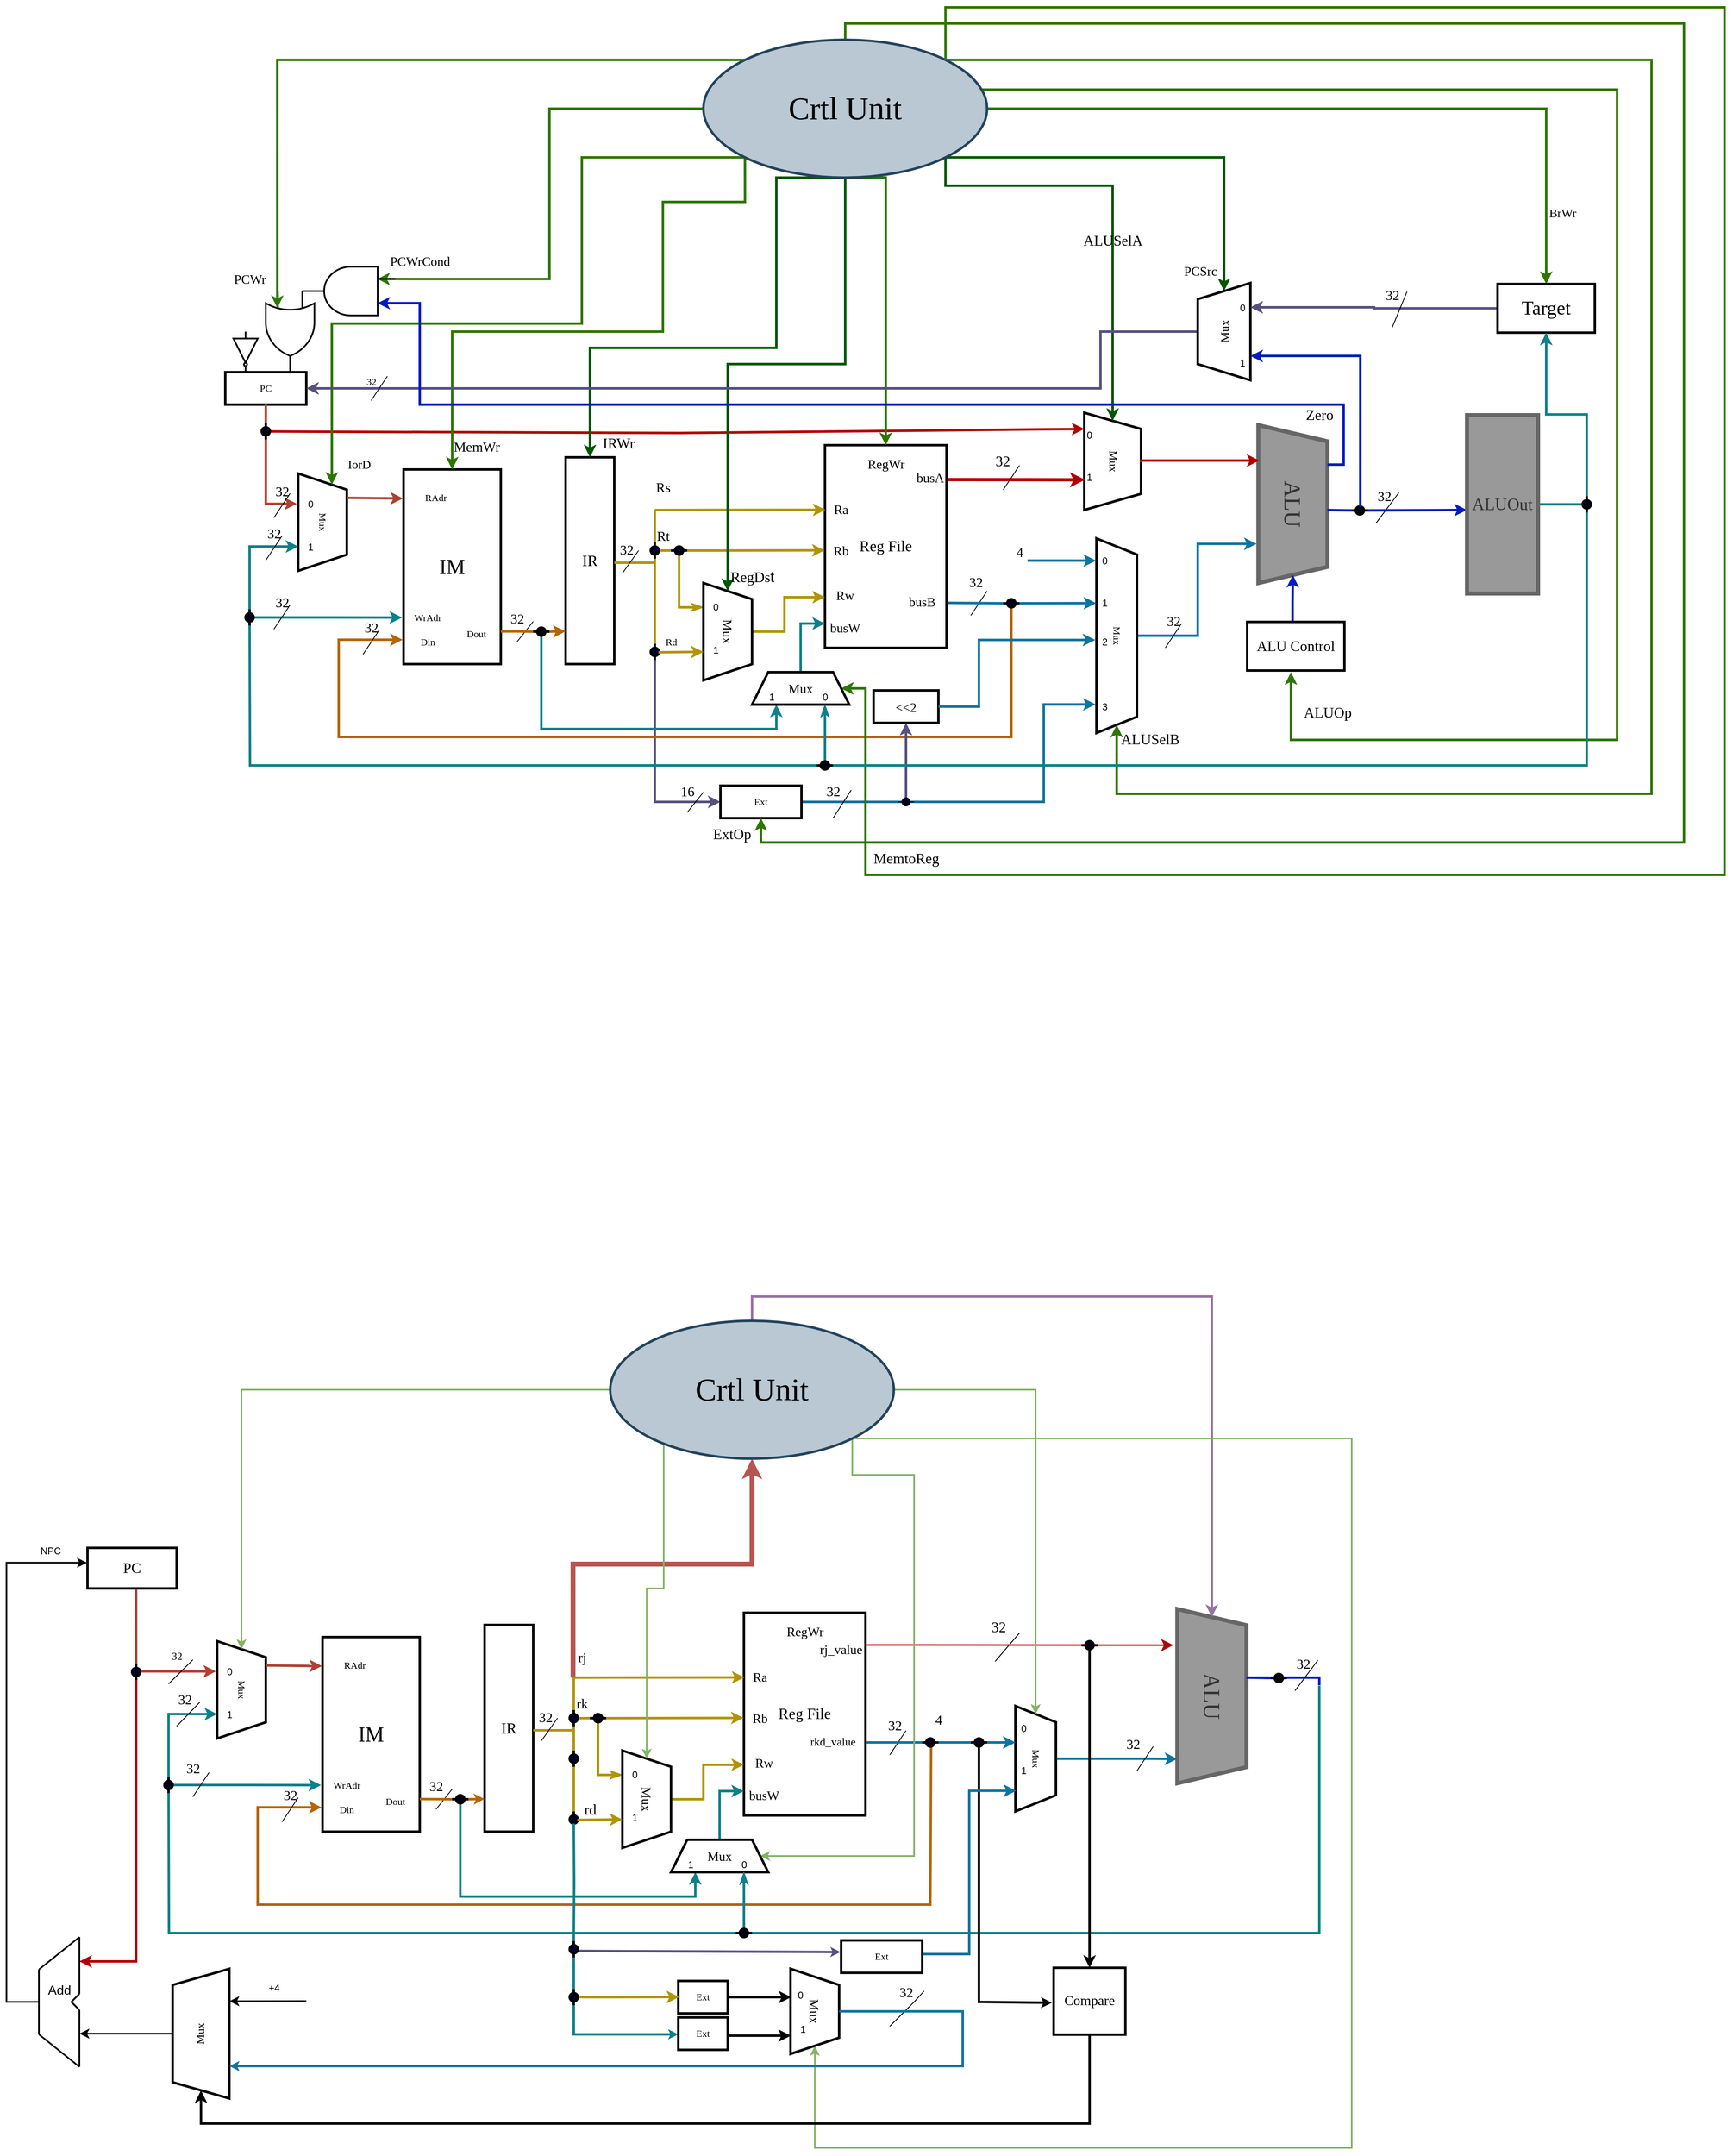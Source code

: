 <mxfile version="22.1.21" type="github">
  <diagram name="第 1 页" id="-mHX9SmMz8cB-tHm5ArR">
    <mxGraphModel dx="2901" dy="2288" grid="1" gridSize="10" guides="1" tooltips="1" connect="1" arrows="1" fold="1" page="1" pageScale="1" pageWidth="827" pageHeight="1169" math="0" shadow="0">
      <root>
        <mxCell id="0" />
        <mxCell id="1" parent="0" />
        <mxCell id="UL2CUypI2DwGcr8mnXew-1" value="PC" style="html=1;dashed=0;whiteSpace=wrap;fontFamily=Times New Roman;strokeWidth=3;" parent="1" vertex="1">
          <mxGeometry x="180" y="430" width="100" height="40" as="geometry" />
        </mxCell>
        <mxCell id="UL2CUypI2DwGcr8mnXew-2" value="&lt;font style=&quot;font-size: 26px;&quot;&gt;IM&lt;/font&gt;" style="html=1;dashed=0;whiteSpace=wrap;fontFamily=Times New Roman;strokeWidth=3;" parent="1" vertex="1">
          <mxGeometry x="400" y="550" width="120" height="240" as="geometry" />
        </mxCell>
        <mxCell id="UL2CUypI2DwGcr8mnXew-3" value="&lt;font style=&quot;font-size: 19px;&quot;&gt;Reg File&lt;/font&gt;" style="html=1;dashed=0;whiteSpace=wrap;fontFamily=Times New Roman;strokeWidth=3;" parent="1" vertex="1">
          <mxGeometry x="920" y="520" width="150" height="250" as="geometry" />
        </mxCell>
        <mxCell id="UL2CUypI2DwGcr8mnXew-4" value="&lt;font style=&quot;font-size: 19px;&quot;&gt;IR&lt;/font&gt;" style="html=1;dashed=0;whiteSpace=wrap;fontFamily=Times New Roman;strokeWidth=3;" parent="1" vertex="1">
          <mxGeometry x="600" y="535" width="60" height="255" as="geometry" />
        </mxCell>
        <mxCell id="UL2CUypI2DwGcr8mnXew-5" value="" style="verticalLabelPosition=bottom;shadow=0;dashed=0;align=center;html=1;verticalAlign=top;shape=mxgraph.electrical.logic_gates.inverter_2;rotation=90;fontFamily=Times New Roman;strokeWidth=2;" parent="1" vertex="1">
          <mxGeometry x="180" y="390" width="50" height="30" as="geometry" />
        </mxCell>
        <mxCell id="UL2CUypI2DwGcr8mnXew-6" value="" style="verticalLabelPosition=bottom;shadow=0;dashed=0;align=center;html=1;verticalAlign=top;shape=mxgraph.electrical.logic_gates.logic_gate;operation=or;rotation=90;fontFamily=Times New Roman;strokeWidth=2;" parent="1" vertex="1">
          <mxGeometry x="210" y="350" width="100" height="60" as="geometry" />
        </mxCell>
        <mxCell id="UL2CUypI2DwGcr8mnXew-178" style="edgeStyle=orthogonalEdgeStyle;rounded=0;orthogonalLoop=1;jettySize=auto;html=1;exitX=0.204;exitY=0.749;exitDx=0;exitDy=0;exitPerimeter=0;entryX=0;entryY=0.5;entryDx=0;entryDy=0;elbow=vertical;startArrow=classic;startFill=1;endArrow=none;endFill=0;strokeWidth=3;fillColor=#60a917;strokeColor=#2D7600;" parent="1" source="UL2CUypI2DwGcr8mnXew-8" target="UL2CUypI2DwGcr8mnXew-70" edge="1">
          <mxGeometry relative="1" as="geometry" />
        </mxCell>
        <mxCell id="UL2CUypI2DwGcr8mnXew-8" value="" style="verticalLabelPosition=bottom;shadow=0;dashed=0;align=center;html=1;verticalAlign=top;shape=mxgraph.electrical.logic_gates.logic_gate;operation=and;rotation=-180;fontFamily=Times New Roman;strokeWidth=2;" parent="1" vertex="1">
          <mxGeometry x="280" y="300" width="110" height="60" as="geometry" />
        </mxCell>
        <mxCell id="UL2CUypI2DwGcr8mnXew-10" value="" style="endArrow=none;html=1;rounded=0;entryX=1;entryY=0.5;entryDx=0;entryDy=0;entryPerimeter=0;exitX=0;exitY=0.25;exitDx=0;exitDy=0;exitPerimeter=0;fontFamily=Times New Roman;strokeWidth=2;" parent="1" source="UL2CUypI2DwGcr8mnXew-6" target="UL2CUypI2DwGcr8mnXew-8" edge="1">
          <mxGeometry width="50" height="50" relative="1" as="geometry">
            <mxPoint x="220" y="320" as="sourcePoint" />
            <mxPoint x="270" y="270" as="targetPoint" />
            <Array as="points">
              <mxPoint x="280" y="330" />
            </Array>
          </mxGeometry>
        </mxCell>
        <mxCell id="UL2CUypI2DwGcr8mnXew-11" value="Mux" style="shape=trapezoid;perimeter=trapezoidPerimeter;whiteSpace=wrap;html=1;fixedSize=1;rotation=90;fontFamily=Times New Roman;strokeWidth=3;" parent="1" vertex="1">
          <mxGeometry x="240" y="585" width="120" height="60" as="geometry" />
        </mxCell>
        <mxCell id="UL2CUypI2DwGcr8mnXew-15" style="edgeStyle=orthogonalEdgeStyle;rounded=0;orthogonalLoop=1;jettySize=auto;html=1;entryX=0.311;entryY=1.025;entryDx=0;entryDy=0;entryPerimeter=0;fontFamily=Times New Roman;strokeWidth=3;fillColor=#fad9d5;strokeColor=#ae4132;" parent="1" source="UL2CUypI2DwGcr8mnXew-56" target="UL2CUypI2DwGcr8mnXew-11" edge="1">
          <mxGeometry relative="1" as="geometry">
            <Array as="points">
              <mxPoint x="230" y="592" />
            </Array>
          </mxGeometry>
        </mxCell>
        <mxCell id="UL2CUypI2DwGcr8mnXew-17" style="rounded=0;orthogonalLoop=1;jettySize=auto;html=1;exitX=0.25;exitY=0;exitDx=0;exitDy=0;entryX=-0.006;entryY=0.149;entryDx=0;entryDy=0;entryPerimeter=0;fontFamily=Times New Roman;strokeWidth=3;fillColor=#fad9d5;strokeColor=#ae4132;" parent="1" source="UL2CUypI2DwGcr8mnXew-11" target="UL2CUypI2DwGcr8mnXew-2" edge="1">
          <mxGeometry relative="1" as="geometry" />
        </mxCell>
        <mxCell id="UL2CUypI2DwGcr8mnXew-19" style="edgeStyle=none;rounded=0;orthogonalLoop=1;jettySize=auto;html=1;exitX=1;exitY=0.5;exitDx=0;exitDy=0;fontFamily=Times New Roman;strokeWidth=3;fillColor=#fad7ac;strokeColor=#b46504;" parent="1" source="UL2CUypI2DwGcr8mnXew-128" edge="1">
          <mxGeometry relative="1" as="geometry">
            <mxPoint x="520" y="749.69" as="sourcePoint" />
            <mxPoint x="600" y="749.58" as="targetPoint" />
          </mxGeometry>
        </mxCell>
        <mxCell id="UL2CUypI2DwGcr8mnXew-21" value="" style="endArrow=none;html=1;rounded=0;fontFamily=Times New Roman;strokeWidth=3;fillColor=#e3c800;strokeColor=#B09500;" parent="1" edge="1">
          <mxGeometry width="50" height="50" relative="1" as="geometry">
            <mxPoint x="660" y="665" as="sourcePoint" />
            <mxPoint x="710" y="665" as="targetPoint" />
          </mxGeometry>
        </mxCell>
        <mxCell id="UL2CUypI2DwGcr8mnXew-22" value="" style="endArrow=none;html=1;rounded=0;fontFamily=Times New Roman;strokeWidth=3;fillColor=#e3c800;strokeColor=#B09500;" parent="1" source="UL2CUypI2DwGcr8mnXew-38" edge="1">
          <mxGeometry width="50" height="50" relative="1" as="geometry">
            <mxPoint x="710" y="890" as="sourcePoint" />
            <mxPoint x="710" y="600" as="targetPoint" />
            <Array as="points" />
          </mxGeometry>
        </mxCell>
        <mxCell id="UL2CUypI2DwGcr8mnXew-24" value="" style="endArrow=classic;html=1;rounded=0;entryX=0.004;entryY=0.319;entryDx=0;entryDy=0;entryPerimeter=0;fontFamily=Times New Roman;strokeWidth=3;fillColor=#e3c800;strokeColor=#B09500;" parent="1" target="UL2CUypI2DwGcr8mnXew-3" edge="1">
          <mxGeometry width="50" height="50" relative="1" as="geometry">
            <mxPoint x="710" y="600" as="sourcePoint" />
            <mxPoint x="880" y="650" as="targetPoint" />
          </mxGeometry>
        </mxCell>
        <mxCell id="UL2CUypI2DwGcr8mnXew-25" value="32" style="text;html=1;align=center;verticalAlign=middle;resizable=0;points=[];autosize=1;strokeColor=none;fillColor=none;fontFamily=Times New Roman;fontSize=17;strokeWidth=2;" parent="1" vertex="1">
          <mxGeometry x="655" y="635.34" width="40" height="30" as="geometry" />
        </mxCell>
        <mxCell id="UL2CUypI2DwGcr8mnXew-26" value="" style="endArrow=classic;html=1;rounded=0;entryX=-0.003;entryY=0.519;entryDx=0;entryDy=0;entryPerimeter=0;fontFamily=Times New Roman;strokeWidth=3;fillColor=#e3c800;strokeColor=#B09500;" parent="1" source="UL2CUypI2DwGcr8mnXew-33" target="UL2CUypI2DwGcr8mnXew-3" edge="1">
          <mxGeometry width="50" height="50" relative="1" as="geometry">
            <mxPoint x="710" y="650" as="sourcePoint" />
            <mxPoint x="918" y="650" as="targetPoint" />
            <Array as="points">
              <mxPoint x="740" y="650" />
              <mxPoint x="750" y="650" />
            </Array>
          </mxGeometry>
        </mxCell>
        <mxCell id="UL2CUypI2DwGcr8mnXew-28" style="edgeStyle=orthogonalEdgeStyle;rounded=0;orthogonalLoop=1;jettySize=auto;html=1;exitX=0.25;exitY=1;exitDx=0;exitDy=0;startArrow=classicThin;startFill=1;endArrow=none;endFill=0;fontFamily=Times New Roman;strokeWidth=3;fillColor=#e3c800;strokeColor=#B09500;" parent="1" source="UL2CUypI2DwGcr8mnXew-27" target="UL2CUypI2DwGcr8mnXew-33" edge="1">
          <mxGeometry relative="1" as="geometry">
            <mxPoint x="740" y="650" as="targetPoint" />
          </mxGeometry>
        </mxCell>
        <mxCell id="UL2CUypI2DwGcr8mnXew-104" style="edgeStyle=elbowEdgeStyle;rounded=0;orthogonalLoop=1;jettySize=auto;html=1;entryX=0;entryY=0.75;entryDx=0;entryDy=0;strokeWidth=3;fillColor=#e3c800;strokeColor=#B09500;" parent="1" source="UL2CUypI2DwGcr8mnXew-27" target="UL2CUypI2DwGcr8mnXew-3" edge="1">
          <mxGeometry relative="1" as="geometry">
            <Array as="points">
              <mxPoint x="870" y="750" />
            </Array>
          </mxGeometry>
        </mxCell>
        <mxCell id="UL2CUypI2DwGcr8mnXew-27" value="&lt;font style=&quot;font-size: 16px;&quot;&gt;Mux&lt;/font&gt;" style="shape=trapezoid;perimeter=trapezoidPerimeter;whiteSpace=wrap;html=1;fixedSize=1;rotation=90;fontFamily=Times New Roman;strokeWidth=3;" parent="1" vertex="1">
          <mxGeometry x="740" y="720" width="120" height="60" as="geometry" />
        </mxCell>
        <mxCell id="UL2CUypI2DwGcr8mnXew-35" value="" style="endArrow=none;html=1;rounded=0;entryX=0;entryY=0.5;entryDx=0;entryDy=0;entryPerimeter=0;endFill=0;fontFamily=Times New Roman;strokeWidth=3;fillColor=#e3c800;strokeColor=#B09500;" parent="1" source="UL2CUypI2DwGcr8mnXew-38" target="UL2CUypI2DwGcr8mnXew-33" edge="1">
          <mxGeometry width="50" height="50" relative="1" as="geometry">
            <mxPoint x="710.06" y="649.91" as="sourcePoint" />
            <mxPoint x="730.0" y="650.1" as="targetPoint" />
            <Array as="points">
              <mxPoint x="720" y="650" />
            </Array>
          </mxGeometry>
        </mxCell>
        <mxCell id="UL2CUypI2DwGcr8mnXew-33" value="" style="pointerEvents=1;verticalLabelPosition=bottom;shadow=0;dashed=0;align=center;html=1;verticalAlign=top;shape=mxgraph.electrical.plc_ladder.output_2;fillColor=#000033;fillStyle=dots;gradientColor=default;fontFamily=Times New Roman;strokeWidth=3;" parent="1" vertex="1">
          <mxGeometry x="730" y="645" width="20" height="10" as="geometry" />
        </mxCell>
        <mxCell id="UL2CUypI2DwGcr8mnXew-39" value="" style="endArrow=none;html=1;rounded=0;fontFamily=Times New Roman;strokeWidth=3;fillColor=#e3c800;strokeColor=#B09500;" parent="1" source="UL2CUypI2DwGcr8mnXew-42" target="UL2CUypI2DwGcr8mnXew-38" edge="1">
          <mxGeometry width="50" height="50" relative="1" as="geometry">
            <mxPoint x="710" y="890" as="sourcePoint" />
            <mxPoint x="710" y="600" as="targetPoint" />
          </mxGeometry>
        </mxCell>
        <mxCell id="UL2CUypI2DwGcr8mnXew-40" value="" style="endArrow=none;html=1;rounded=0;entryX=0;entryY=0.5;entryDx=0;entryDy=0;entryPerimeter=0;endFill=0;fontFamily=Times New Roman;" parent="1" target="UL2CUypI2DwGcr8mnXew-38" edge="1">
          <mxGeometry width="50" height="50" relative="1" as="geometry">
            <mxPoint x="710.06" y="649.91" as="sourcePoint" />
            <mxPoint x="730" y="650" as="targetPoint" />
            <Array as="points" />
          </mxGeometry>
        </mxCell>
        <mxCell id="UL2CUypI2DwGcr8mnXew-38" value="" style="pointerEvents=1;verticalLabelPosition=bottom;shadow=0;dashed=0;align=center;html=1;verticalAlign=top;shape=mxgraph.electrical.plc_ladder.output_2;rotation=90;gradientColor=#000033;fillColor=#000033;fontFamily=Times New Roman;strokeWidth=3;" parent="1" vertex="1">
          <mxGeometry x="700" y="645" width="20" height="10" as="geometry" />
        </mxCell>
        <mxCell id="UL2CUypI2DwGcr8mnXew-43" value="" style="endArrow=none;html=1;rounded=0;exitX=0;exitY=0.5;exitDx=0;exitDy=0;startArrow=classic;startFill=1;fontFamily=Times New Roman;strokeWidth=3;fillColor=#d0cee2;strokeColor=#56517e;" parent="1" source="UL2CUypI2DwGcr8mnXew-69" target="UL2CUypI2DwGcr8mnXew-42" edge="1">
          <mxGeometry width="50" height="50" relative="1" as="geometry">
            <mxPoint x="710" y="1070" as="sourcePoint" />
            <mxPoint x="710" y="660" as="targetPoint" />
            <Array as="points">
              <mxPoint x="710" y="960" />
            </Array>
          </mxGeometry>
        </mxCell>
        <mxCell id="UL2CUypI2DwGcr8mnXew-42" value="" style="pointerEvents=1;verticalLabelPosition=bottom;shadow=0;dashed=0;align=center;html=1;verticalAlign=top;shape=mxgraph.electrical.plc_ladder.output_2;rotation=90;gradientColor=#000033;fillColor=#000033;fontFamily=Times New Roman;strokeWidth=3;" parent="1" vertex="1">
          <mxGeometry x="700" y="770" width="20" height="10" as="geometry" />
        </mxCell>
        <mxCell id="UL2CUypI2DwGcr8mnXew-46" value="" style="endArrow=classic;html=1;rounded=0;exitX=0.522;exitY=0.056;exitDx=0;exitDy=0;exitPerimeter=0;entryX=0.708;entryY=1;entryDx=0;entryDy=0;entryPerimeter=0;fontFamily=Times New Roman;strokeWidth=3;fillColor=#e3c800;strokeColor=#B09500;" parent="1" source="UL2CUypI2DwGcr8mnXew-42" target="UL2CUypI2DwGcr8mnXew-27" edge="1">
          <mxGeometry width="50" height="50" relative="1" as="geometry">
            <mxPoint x="820" y="870" as="sourcePoint" />
            <mxPoint x="870" y="820" as="targetPoint" />
          </mxGeometry>
        </mxCell>
        <mxCell id="UL2CUypI2DwGcr8mnXew-47" value="Rs" style="text;html=1;align=center;verticalAlign=middle;resizable=0;points=[];autosize=1;strokeColor=none;fillColor=none;fontFamily=Times New Roman;fontSize=17;" parent="1" vertex="1">
          <mxGeometry x="700" y="558" width="40" height="30" as="geometry" />
        </mxCell>
        <mxCell id="UL2CUypI2DwGcr8mnXew-48" value="Rt" style="text;html=1;align=center;verticalAlign=middle;resizable=0;points=[];autosize=1;strokeColor=none;fillColor=none;fontFamily=Times New Roman;fontSize=17;" parent="1" vertex="1">
          <mxGeometry x="700" y="618" width="40" height="30" as="geometry" />
        </mxCell>
        <mxCell id="UL2CUypI2DwGcr8mnXew-49" value="Rd" style="text;html=1;align=center;verticalAlign=middle;resizable=0;points=[];autosize=1;strokeColor=none;fillColor=none;fontFamily=Times New Roman;" parent="1" vertex="1">
          <mxGeometry x="710" y="748" width="40" height="30" as="geometry" />
        </mxCell>
        <mxCell id="UL2CUypI2DwGcr8mnXew-103" value="" style="edgeStyle=elbowEdgeStyle;rounded=0;orthogonalLoop=1;jettySize=auto;html=1;entryX=-0.001;entryY=0.532;entryDx=0;entryDy=0;entryPerimeter=0;fillColor=#0050ef;strokeColor=#001DBC;strokeWidth=3;" parent="1" source="UL2CUypI2DwGcr8mnXew-167" target="UL2CUypI2DwGcr8mnXew-102" edge="1">
          <mxGeometry relative="1" as="geometry">
            <mxPoint x="1540.085" y="598.17" as="sourcePoint" />
            <mxPoint x="1712.25" y="595.5" as="targetPoint" />
            <Array as="points">
              <mxPoint x="1700" y="600" />
            </Array>
          </mxGeometry>
        </mxCell>
        <mxCell id="UL2CUypI2DwGcr8mnXew-50" value="&lt;font style=&quot;font-size: 28px;&quot;&gt;ALU&lt;/font&gt;" style="shape=trapezoid;perimeter=trapezoidPerimeter;whiteSpace=wrap;html=1;fixedSize=1;rotation=90;fillColor=#999999;strokeColor=#666666;fontColor=#333333;fontFamily=Times New Roman;strokeWidth=5;" parent="1" vertex="1">
          <mxGeometry x="1400" y="550" width="194.83" height="85.34" as="geometry" />
        </mxCell>
        <mxCell id="UL2CUypI2DwGcr8mnXew-51" value="&lt;font style=&quot;font-size: 14px;&quot;&gt;Mux&lt;/font&gt;" style="shape=trapezoid;perimeter=trapezoidPerimeter;whiteSpace=wrap;html=1;fixedSize=1;rotation=90;fontFamily=Times New Roman;strokeWidth=3;" parent="1" vertex="1">
          <mxGeometry x="1215" y="505" width="120" height="70" as="geometry" />
        </mxCell>
        <mxCell id="UL2CUypI2DwGcr8mnXew-52" value="" style="endArrow=classic;html=1;rounded=0;exitX=1.005;exitY=0.259;exitDx=0;exitDy=0;exitPerimeter=0;fontFamily=Times New Roman;strokeWidth=4;fillColor=#e51400;strokeColor=#B20000;" parent="1" edge="1">
          <mxGeometry width="50" height="50" relative="1" as="geometry">
            <mxPoint x="1071.75" y="562.5" as="sourcePoint" />
            <mxPoint x="1241" y="562.75" as="targetPoint" />
          </mxGeometry>
        </mxCell>
        <mxCell id="UL2CUypI2DwGcr8mnXew-58" value="32" style="edgeLabel;html=1;align=center;verticalAlign=middle;resizable=0;points=[];fontFamily=Times New Roman;fontSize=18;" parent="UL2CUypI2DwGcr8mnXew-52" vertex="1" connectable="0">
          <mxGeometry x="-0.512" y="-3" relative="1" as="geometry">
            <mxPoint x="26" y="-26" as="offset" />
          </mxGeometry>
        </mxCell>
        <mxCell id="UL2CUypI2DwGcr8mnXew-53" value="" style="endArrow=classic;html=1;rounded=0;exitX=0.509;exitY=-0.012;exitDx=0;exitDy=0;exitPerimeter=0;fontFamily=Times New Roman;strokeWidth=3;fillColor=#e51400;strokeColor=#B20000;" parent="1" source="UL2CUypI2DwGcr8mnXew-56" edge="1">
          <mxGeometry width="50" height="50" relative="1" as="geometry">
            <mxPoint x="236.0" y="508.5" as="sourcePoint" />
            <mxPoint x="1240" y="500" as="targetPoint" />
            <Array as="points">
              <mxPoint x="740" y="505" />
            </Array>
          </mxGeometry>
        </mxCell>
        <mxCell id="UL2CUypI2DwGcr8mnXew-72" style="edgeStyle=elbowEdgeStyle;rounded=0;orthogonalLoop=1;jettySize=auto;html=1;exitX=0.5;exitY=0;exitDx=0;exitDy=0;entryX=0.752;entryY=1.025;entryDx=0;entryDy=0;entryPerimeter=0;strokeWidth=3;fillColor=#b1ddf0;strokeColor=#10739e;" parent="1" source="UL2CUypI2DwGcr8mnXew-57" target="UL2CUypI2DwGcr8mnXew-50" edge="1">
          <mxGeometry relative="1" as="geometry">
            <mxPoint x="1455" y="642.5" as="targetPoint" />
            <mxPoint x="1310" y="757.5" as="sourcePoint" />
            <Array as="points">
              <mxPoint x="1380" y="730" />
            </Array>
          </mxGeometry>
        </mxCell>
        <mxCell id="UL2CUypI2DwGcr8mnXew-57" value="Mux" style="shape=trapezoid;perimeter=trapezoidPerimeter;whiteSpace=wrap;html=1;fixedSize=1;rotation=90;fontFamily=Times New Roman;strokeWidth=3;" parent="1" vertex="1">
          <mxGeometry x="1160" y="730" width="240" height="50" as="geometry" />
        </mxCell>
        <mxCell id="UL2CUypI2DwGcr8mnXew-59" value="" style="endArrow=none;html=1;rounded=0;fontFamily=Times New Roman;" parent="1" edge="1">
          <mxGeometry width="50" height="50" relative="1" as="geometry">
            <mxPoint x="1140" y="575" as="sourcePoint" />
            <mxPoint x="1160" y="545" as="targetPoint" />
          </mxGeometry>
        </mxCell>
        <mxCell id="UL2CUypI2DwGcr8mnXew-60" value="" style="endArrow=classic;html=1;rounded=0;entryX=0.114;entryY=1.011;entryDx=0;entryDy=0;entryPerimeter=0;fontFamily=Times New Roman;strokeWidth=3;fillColor=#b1ddf0;strokeColor=#10739e;" parent="1" target="UL2CUypI2DwGcr8mnXew-57" edge="1">
          <mxGeometry width="50" height="50" relative="1" as="geometry">
            <mxPoint x="1170" y="662.42" as="sourcePoint" />
            <mxPoint x="1252" y="662.38" as="targetPoint" />
          </mxGeometry>
        </mxCell>
        <mxCell id="UL2CUypI2DwGcr8mnXew-61" value="" style="endArrow=classic;html=1;rounded=0;exitX=1;exitY=0.5;exitDx=0;exitDy=0;exitPerimeter=0;entryX=0.333;entryY=1.006;entryDx=0;entryDy=0;entryPerimeter=0;fontFamily=Times New Roman;strokeWidth=3;fillColor=#b1ddf0;strokeColor=#10739e;" parent="1" source="UL2CUypI2DwGcr8mnXew-66" target="UL2CUypI2DwGcr8mnXew-57" edge="1">
          <mxGeometry width="50" height="50" relative="1" as="geometry">
            <mxPoint x="1120" y="760" as="sourcePoint" />
            <mxPoint x="1250" y="720" as="targetPoint" />
            <Array as="points" />
          </mxGeometry>
        </mxCell>
        <mxCell id="UL2CUypI2DwGcr8mnXew-62" value="32" style="edgeLabel;html=1;align=center;verticalAlign=middle;resizable=0;points=[];fontFamily=Times New Roman;fontSize=17;" parent="1" vertex="1" connectable="0">
          <mxGeometry x="1089.996" y="705.001" as="geometry">
            <mxPoint x="16" y="-15" as="offset" />
          </mxGeometry>
        </mxCell>
        <mxCell id="UL2CUypI2DwGcr8mnXew-63" value="" style="endArrow=none;html=1;rounded=0;fontFamily=Times New Roman;" parent="1" edge="1">
          <mxGeometry width="50" height="50" relative="1" as="geometry">
            <mxPoint x="1100" y="730" as="sourcePoint" />
            <mxPoint x="1120" y="700" as="targetPoint" />
          </mxGeometry>
        </mxCell>
        <mxCell id="UL2CUypI2DwGcr8mnXew-65" value="" style="edgeStyle=none;orthogonalLoop=1;jettySize=auto;html=1;rounded=0;entryX=-0.01;entryY=0.875;entryDx=0;entryDy=0;entryPerimeter=0;fontFamily=Times New Roman;strokeWidth=3;fillColor=#fad7ac;strokeColor=#b46504;" parent="1" target="UL2CUypI2DwGcr8mnXew-2" edge="1">
          <mxGeometry width="80" relative="1" as="geometry">
            <mxPoint x="1150" y="720" as="sourcePoint" />
            <mxPoint x="320" y="750" as="targetPoint" />
            <Array as="points">
              <mxPoint x="1150" y="880" />
              <mxPoint x="320" y="880" />
              <mxPoint x="320" y="760" />
            </Array>
          </mxGeometry>
        </mxCell>
        <mxCell id="UL2CUypI2DwGcr8mnXew-68" value="" style="endArrow=none;html=1;rounded=0;entryX=0;entryY=0.5;entryDx=0;entryDy=0;entryPerimeter=0;exitX=1.007;exitY=0.778;exitDx=0;exitDy=0;exitPerimeter=0;endFill=0;fontFamily=Times New Roman;strokeWidth=3;fillColor=#b1ddf0;strokeColor=#10739e;" parent="1" source="UL2CUypI2DwGcr8mnXew-3" target="UL2CUypI2DwGcr8mnXew-66" edge="1">
          <mxGeometry width="50" height="50" relative="1" as="geometry">
            <mxPoint x="1070" y="707" as="sourcePoint" />
            <mxPoint x="1255" y="707" as="targetPoint" />
            <Array as="points" />
          </mxGeometry>
        </mxCell>
        <mxCell id="UL2CUypI2DwGcr8mnXew-66" value="" style="pointerEvents=1;verticalLabelPosition=bottom;shadow=0;dashed=0;align=center;html=1;verticalAlign=top;shape=mxgraph.electrical.plc_ladder.output_2;fillColor=#000033;fillStyle=dots;gradientColor=default;fontFamily=Times New Roman;strokeWidth=3;" parent="1" vertex="1">
          <mxGeometry x="1140" y="710" width="20" height="10" as="geometry" />
        </mxCell>
        <mxCell id="UL2CUypI2DwGcr8mnXew-73" style="edgeStyle=elbowEdgeStyle;rounded=0;orthogonalLoop=1;jettySize=auto;html=1;entryX=0.853;entryY=1.02;entryDx=0;entryDy=0;entryPerimeter=0;strokeWidth=3;fillColor=#b1ddf0;strokeColor=#10739e;" parent="1" source="UL2CUypI2DwGcr8mnXew-69" target="UL2CUypI2DwGcr8mnXew-57" edge="1">
          <mxGeometry relative="1" as="geometry">
            <mxPoint x="1250" y="840" as="targetPoint" />
            <Array as="points">
              <mxPoint x="1190" y="910" />
            </Array>
          </mxGeometry>
        </mxCell>
        <mxCell id="UL2CUypI2DwGcr8mnXew-69" value="Ext" style="html=1;dashed=0;whiteSpace=wrap;fontFamily=Times New Roman;strokeWidth=3;" parent="1" vertex="1">
          <mxGeometry x="791" y="940" width="100" height="40" as="geometry" />
        </mxCell>
        <mxCell id="UL2CUypI2DwGcr8mnXew-182" style="edgeStyle=orthogonalEdgeStyle;rounded=0;orthogonalLoop=1;jettySize=auto;html=1;exitX=1;exitY=0.5;exitDx=0;exitDy=0;elbow=vertical;entryX=0.5;entryY=0;entryDx=0;entryDy=0;fillColor=#60a917;strokeColor=#2D7600;strokeWidth=3;" parent="1" source="UL2CUypI2DwGcr8mnXew-70" target="UL2CUypI2DwGcr8mnXew-171" edge="1">
          <mxGeometry relative="1" as="geometry">
            <mxPoint x="1770" y="320" as="targetPoint" />
            <Array as="points">
              <mxPoint x="1810" y="105" />
            </Array>
          </mxGeometry>
        </mxCell>
        <mxCell id="UL2CUypI2DwGcr8mnXew-183" style="edgeStyle=orthogonalEdgeStyle;rounded=0;orthogonalLoop=1;jettySize=auto;html=1;exitX=0;exitY=1;exitDx=0;exitDy=0;entryX=0;entryY=0.25;entryDx=0;entryDy=0;elbow=vertical;strokeWidth=3;fillColor=#60a917;strokeColor=#2D7600;" parent="1" source="UL2CUypI2DwGcr8mnXew-70" target="UL2CUypI2DwGcr8mnXew-11" edge="1">
          <mxGeometry relative="1" as="geometry">
            <Array as="points">
              <mxPoint x="620" y="165" />
              <mxPoint x="620" y="370" />
              <mxPoint x="312" y="370" />
            </Array>
          </mxGeometry>
        </mxCell>
        <mxCell id="UL2CUypI2DwGcr8mnXew-189" style="edgeStyle=orthogonalEdgeStyle;rounded=0;orthogonalLoop=1;jettySize=auto;html=1;exitX=0;exitY=1;exitDx=0;exitDy=0;entryX=0.5;entryY=0;entryDx=0;entryDy=0;elbow=vertical;strokeWidth=3;fillColor=#60a917;strokeColor=#2D7600;" parent="1" source="UL2CUypI2DwGcr8mnXew-70" target="UL2CUypI2DwGcr8mnXew-2" edge="1">
          <mxGeometry relative="1" as="geometry">
            <Array as="points">
              <mxPoint x="821" y="220" />
              <mxPoint x="720" y="220" />
              <mxPoint x="720" y="380" />
              <mxPoint x="460" y="380" />
            </Array>
          </mxGeometry>
        </mxCell>
        <mxCell id="UL2CUypI2DwGcr8mnXew-191" style="edgeStyle=orthogonalEdgeStyle;rounded=0;orthogonalLoop=1;jettySize=auto;html=1;exitX=0.5;exitY=1;exitDx=0;exitDy=0;entryX=0.5;entryY=0;entryDx=0;entryDy=0;elbow=vertical;fillColor=#008a00;strokeColor=#005700;strokeWidth=3;" parent="1" source="UL2CUypI2DwGcr8mnXew-70" target="UL2CUypI2DwGcr8mnXew-4" edge="1">
          <mxGeometry relative="1" as="geometry">
            <Array as="points">
              <mxPoint x="860" y="190" />
              <mxPoint x="860" y="400" />
              <mxPoint x="630" y="400" />
            </Array>
          </mxGeometry>
        </mxCell>
        <mxCell id="UL2CUypI2DwGcr8mnXew-194" style="edgeStyle=orthogonalEdgeStyle;rounded=0;orthogonalLoop=1;jettySize=auto;html=1;exitX=0.5;exitY=1;exitDx=0;exitDy=0;entryX=0;entryY=0.5;entryDx=0;entryDy=0;elbow=vertical;fillColor=#008a00;strokeColor=#005700;strokeWidth=3;" parent="1" source="UL2CUypI2DwGcr8mnXew-70" target="UL2CUypI2DwGcr8mnXew-27" edge="1">
          <mxGeometry relative="1" as="geometry">
            <Array as="points">
              <mxPoint x="945" y="420" />
              <mxPoint x="800" y="420" />
            </Array>
          </mxGeometry>
        </mxCell>
        <mxCell id="UL2CUypI2DwGcr8mnXew-196" style="edgeStyle=orthogonalEdgeStyle;rounded=0;orthogonalLoop=1;jettySize=auto;html=1;exitX=0.5;exitY=1;exitDx=0;exitDy=0;entryX=0.5;entryY=0;entryDx=0;entryDy=0;elbow=vertical;fillColor=#60a917;strokeColor=#2D7600;strokeWidth=3;" parent="1" source="UL2CUypI2DwGcr8mnXew-70" target="UL2CUypI2DwGcr8mnXew-3" edge="1">
          <mxGeometry relative="1" as="geometry">
            <Array as="points">
              <mxPoint x="995" y="190" />
            </Array>
          </mxGeometry>
        </mxCell>
        <mxCell id="UL2CUypI2DwGcr8mnXew-199" style="edgeStyle=orthogonalEdgeStyle;rounded=0;orthogonalLoop=1;jettySize=auto;html=1;exitX=1;exitY=1;exitDx=0;exitDy=0;entryX=0;entryY=0.5;entryDx=0;entryDy=0;elbow=vertical;fillColor=#008a00;strokeColor=#005700;strokeWidth=3;" parent="1" source="UL2CUypI2DwGcr8mnXew-70" target="UL2CUypI2DwGcr8mnXew-51" edge="1">
          <mxGeometry relative="1" as="geometry">
            <Array as="points">
              <mxPoint x="1069" y="200" />
              <mxPoint x="1275" y="200" />
            </Array>
          </mxGeometry>
        </mxCell>
        <mxCell id="UL2CUypI2DwGcr8mnXew-202" style="edgeStyle=orthogonalEdgeStyle;rounded=0;orthogonalLoop=1;jettySize=auto;html=1;exitX=1;exitY=1;exitDx=0;exitDy=0;entryX=1;entryY=0.5;entryDx=0;entryDy=0;elbow=vertical;fillColor=#008a00;strokeColor=#005700;strokeWidth=3;" parent="1" source="UL2CUypI2DwGcr8mnXew-70" target="UL2CUypI2DwGcr8mnXew-164" edge="1">
          <mxGeometry relative="1" as="geometry" />
        </mxCell>
        <mxCell id="UL2CUypI2DwGcr8mnXew-209" style="edgeStyle=orthogonalEdgeStyle;rounded=0;orthogonalLoop=1;jettySize=auto;html=1;elbow=vertical;fillColor=#60a917;strokeColor=#2D7600;strokeWidth=3;" parent="1" edge="1">
          <mxGeometry relative="1" as="geometry">
            <mxPoint x="1100.0" y="81.5" as="sourcePoint" />
            <mxPoint x="1495" y="800" as="targetPoint" />
            <Array as="points">
              <mxPoint x="1897.45" y="81.5" />
              <mxPoint x="1897.45" y="883.5" />
              <mxPoint x="1495.45" y="883.5" />
            </Array>
          </mxGeometry>
        </mxCell>
        <mxCell id="UL2CUypI2DwGcr8mnXew-213" style="edgeStyle=orthogonalEdgeStyle;rounded=0;orthogonalLoop=1;jettySize=auto;html=1;exitX=1;exitY=0;exitDx=0;exitDy=0;elbow=vertical;entryX=1;entryY=0.5;entryDx=0;entryDy=0;fillColor=#60a917;strokeColor=#2D7600;strokeWidth=3;" parent="1" source="UL2CUypI2DwGcr8mnXew-70" target="UL2CUypI2DwGcr8mnXew-57" edge="1">
          <mxGeometry relative="1" as="geometry">
            <mxPoint x="1950" y="1020" as="targetPoint" />
            <Array as="points">
              <mxPoint x="1940" y="45" />
              <mxPoint x="1940" y="950" />
              <mxPoint x="1280" y="950" />
            </Array>
          </mxGeometry>
        </mxCell>
        <mxCell id="UL2CUypI2DwGcr8mnXew-216" style="edgeStyle=orthogonalEdgeStyle;rounded=0;orthogonalLoop=1;jettySize=auto;html=1;exitX=0.5;exitY=0;exitDx=0;exitDy=0;elbow=vertical;entryX=0.5;entryY=1;entryDx=0;entryDy=0;strokeColor=#2D7600;strokeWidth=3;fillColor=#60a917;" parent="1" source="UL2CUypI2DwGcr8mnXew-70" target="UL2CUypI2DwGcr8mnXew-69" edge="1">
          <mxGeometry relative="1" as="geometry">
            <mxPoint x="2057.5" y="1060" as="targetPoint" />
            <Array as="points">
              <mxPoint x="945" />
              <mxPoint x="1980" />
              <mxPoint x="1980" y="1010" />
              <mxPoint x="841" y="1010" />
            </Array>
          </mxGeometry>
        </mxCell>
        <mxCell id="UL2CUypI2DwGcr8mnXew-237" style="edgeStyle=orthogonalEdgeStyle;rounded=0;orthogonalLoop=1;jettySize=auto;html=1;exitX=0;exitY=0;exitDx=0;exitDy=0;elbow=vertical;entryX=0.208;entryY=0.763;entryDx=0;entryDy=0;entryPerimeter=0;strokeWidth=3;fillColor=#60a917;strokeColor=#2D7600;" parent="1" source="UL2CUypI2DwGcr8mnXew-70" target="UL2CUypI2DwGcr8mnXew-6" edge="1">
          <mxGeometry relative="1" as="geometry">
            <mxPoint x="260" y="250" as="targetPoint" />
          </mxGeometry>
        </mxCell>
        <mxCell id="UL2CUypI2DwGcr8mnXew-70" value="&lt;font style=&quot;font-size: 39px;&quot;&gt;Crtl Unit&lt;/font&gt;" style="ellipse;whiteSpace=wrap;html=1;fillColor=#bac8d3;strokeColor=#23445d;fontFamily=Times New Roman;strokeWidth=3;" parent="1" vertex="1">
          <mxGeometry x="770" y="20" width="350" height="170" as="geometry" />
        </mxCell>
        <mxCell id="UL2CUypI2DwGcr8mnXew-71" style="edgeStyle=elbowEdgeStyle;rounded=0;orthogonalLoop=1;jettySize=auto;html=1;entryX=0.219;entryY=0.985;entryDx=0;entryDy=0;entryPerimeter=0;strokeWidth=3;fillColor=#e51400;strokeColor=#B20000;" parent="1" edge="1">
          <mxGeometry relative="1" as="geometry">
            <mxPoint x="1310" y="541.04" as="sourcePoint" />
            <mxPoint x="1456.025" y="538.963" as="targetPoint" />
            <Array as="points">
              <mxPoint x="1310" y="540" />
            </Array>
          </mxGeometry>
        </mxCell>
        <mxCell id="UL2CUypI2DwGcr8mnXew-74" value="&lt;font style=&quot;font-size: 16px;&quot;&gt;&amp;lt;&amp;lt;2&lt;/font&gt;" style="html=1;dashed=0;whiteSpace=wrap;fontFamily=Times New Roman;strokeWidth=3;" parent="1" vertex="1">
          <mxGeometry x="980" y="822.5" width="80" height="40" as="geometry" />
        </mxCell>
        <mxCell id="UL2CUypI2DwGcr8mnXew-77" style="edgeStyle=elbowEdgeStyle;rounded=0;orthogonalLoop=1;jettySize=auto;html=1;entryX=0.522;entryY=1.029;entryDx=0;entryDy=0;entryPerimeter=0;exitX=1;exitY=0.5;exitDx=0;exitDy=0;strokeWidth=3;fillColor=#b1ddf0;strokeColor=#10739e;" parent="1" source="UL2CUypI2DwGcr8mnXew-74" target="UL2CUypI2DwGcr8mnXew-57" edge="1">
          <mxGeometry relative="1" as="geometry">
            <mxPoint x="1070" y="920" as="sourcePoint" />
            <mxPoint x="1250" y="760.0" as="targetPoint" />
            <Array as="points">
              <mxPoint x="1110" y="820" />
            </Array>
          </mxGeometry>
        </mxCell>
        <mxCell id="UL2CUypI2DwGcr8mnXew-81" value="0" style="text;strokeColor=none;align=center;fillColor=none;html=1;verticalAlign=middle;whiteSpace=wrap;rounded=0;" parent="1" vertex="1">
          <mxGeometry x="1260" y="660" width="11" height="5" as="geometry" />
        </mxCell>
        <mxCell id="UL2CUypI2DwGcr8mnXew-82" value="1" style="text;strokeColor=none;align=center;fillColor=none;html=1;verticalAlign=middle;whiteSpace=wrap;rounded=0;" parent="1" vertex="1">
          <mxGeometry x="1260" y="712.5" width="11" height="5" as="geometry" />
        </mxCell>
        <mxCell id="UL2CUypI2DwGcr8mnXew-83" value="2" style="text;strokeColor=none;align=center;fillColor=none;html=1;verticalAlign=middle;whiteSpace=wrap;rounded=0;" parent="1" vertex="1">
          <mxGeometry x="1260" y="760.5" width="11" height="5" as="geometry" />
        </mxCell>
        <mxCell id="UL2CUypI2DwGcr8mnXew-84" value="3" style="text;strokeColor=none;align=center;fillColor=none;html=1;verticalAlign=middle;whiteSpace=wrap;rounded=0;" parent="1" vertex="1">
          <mxGeometry x="1260" y="840" width="11" height="5" as="geometry" />
        </mxCell>
        <mxCell id="UL2CUypI2DwGcr8mnXew-86" value="0" style="text;strokeColor=none;align=center;fillColor=none;html=1;verticalAlign=middle;whiteSpace=wrap;rounded=0;" parent="1" vertex="1">
          <mxGeometry x="780" y="717.5" width="11" height="5" as="geometry" />
        </mxCell>
        <mxCell id="UL2CUypI2DwGcr8mnXew-87" value="1" style="text;strokeColor=none;align=center;fillColor=none;html=1;verticalAlign=middle;whiteSpace=wrap;rounded=0;" parent="1" vertex="1">
          <mxGeometry x="780" y="770" width="11" height="5" as="geometry" />
        </mxCell>
        <mxCell id="UL2CUypI2DwGcr8mnXew-88" value="0" style="text;strokeColor=none;align=center;fillColor=none;html=1;verticalAlign=middle;whiteSpace=wrap;rounded=0;" parent="1" vertex="1">
          <mxGeometry x="1241" y="505" width="11" height="5" as="geometry" />
        </mxCell>
        <mxCell id="UL2CUypI2DwGcr8mnXew-89" value="1" style="text;strokeColor=none;align=center;fillColor=none;html=1;verticalAlign=middle;whiteSpace=wrap;rounded=0;" parent="1" vertex="1">
          <mxGeometry x="1241" y="557.5" width="11" height="5" as="geometry" />
        </mxCell>
        <mxCell id="UL2CUypI2DwGcr8mnXew-90" value="&lt;font face=&quot;Times New Roman&quot; style=&quot;font-size: 16px;&quot;&gt;busB&lt;/font&gt;" style="text;strokeColor=none;align=center;fillColor=none;html=1;verticalAlign=middle;whiteSpace=wrap;rounded=0;" parent="1" vertex="1">
          <mxGeometry x="1010" y="697.5" width="60" height="30" as="geometry" />
        </mxCell>
        <mxCell id="UL2CUypI2DwGcr8mnXew-91" value="&lt;font face=&quot;Times New Roman&quot; style=&quot;font-size: 16px;&quot;&gt;busA&lt;/font&gt;" style="text;strokeColor=none;align=center;fillColor=none;html=1;verticalAlign=middle;whiteSpace=wrap;rounded=0;" parent="1" vertex="1">
          <mxGeometry x="1020" y="545" width="60" height="30" as="geometry" />
        </mxCell>
        <mxCell id="UL2CUypI2DwGcr8mnXew-92" value="0" style="text;strokeColor=none;align=center;fillColor=none;html=1;verticalAlign=middle;whiteSpace=wrap;rounded=0;" parent="1" vertex="1">
          <mxGeometry x="280" y="590.5" width="11" height="5" as="geometry" />
        </mxCell>
        <mxCell id="UL2CUypI2DwGcr8mnXew-93" value="1" style="text;strokeColor=none;align=center;fillColor=none;html=1;verticalAlign=middle;whiteSpace=wrap;rounded=0;" parent="1" vertex="1">
          <mxGeometry x="280" y="643" width="11" height="5" as="geometry" />
        </mxCell>
        <mxCell id="UL2CUypI2DwGcr8mnXew-94" value="" style="endArrow=none;html=1;rounded=0;fontFamily=Times New Roman;" parent="1" edge="1">
          <mxGeometry width="50" height="50" relative="1" as="geometry">
            <mxPoint x="540" y="762.5" as="sourcePoint" />
            <mxPoint x="560" y="737.5" as="targetPoint" />
          </mxGeometry>
        </mxCell>
        <mxCell id="UL2CUypI2DwGcr8mnXew-95" value="32" style="text;html=1;align=center;verticalAlign=middle;resizable=0;points=[];autosize=1;strokeColor=none;fillColor=none;fontFamily=Times New Roman;fontSize=17;" parent="1" vertex="1">
          <mxGeometry x="230" y="562.5" width="40" height="30" as="geometry" />
        </mxCell>
        <mxCell id="UL2CUypI2DwGcr8mnXew-96" value="" style="endArrow=none;html=1;rounded=0;fontFamily=Times New Roman;" parent="1" edge="1">
          <mxGeometry width="50" height="50" relative="1" as="geometry">
            <mxPoint x="240" y="609.5" as="sourcePoint" />
            <mxPoint x="260" y="579.5" as="targetPoint" />
          </mxGeometry>
        </mxCell>
        <mxCell id="UL2CUypI2DwGcr8mnXew-130" style="edgeStyle=elbowEdgeStyle;rounded=0;orthogonalLoop=1;jettySize=auto;elbow=vertical;html=1;endArrow=none;endFill=0;strokeWidth=3;fillColor=#b0e3e6;strokeColor=#0e8088;" parent="1" source="UL2CUypI2DwGcr8mnXew-102" edge="1">
          <mxGeometry relative="1" as="geometry">
            <mxPoint x="1860" y="593" as="targetPoint" />
          </mxGeometry>
        </mxCell>
        <mxCell id="UL2CUypI2DwGcr8mnXew-102" value="&lt;font style=&quot;font-size: 21px;&quot;&gt;ALUOut&lt;/font&gt;" style="whiteSpace=wrap;html=1;fontFamily=Times New Roman;fillColor=#999999;strokeColor=#666666;fontColor=#333333;strokeWidth=5;" parent="1" vertex="1">
          <mxGeometry x="1712.25" y="483" width="87.75" height="220" as="geometry" />
        </mxCell>
        <mxCell id="UL2CUypI2DwGcr8mnXew-106" style="edgeStyle=elbowEdgeStyle;rounded=0;orthogonalLoop=1;jettySize=auto;html=1;strokeWidth=3;fillColor=#b0e3e6;strokeColor=#0e8088;" parent="1" edge="1">
          <mxGeometry relative="1" as="geometry">
            <mxPoint x="920" y="740" as="targetPoint" />
            <mxPoint x="890" y="800" as="sourcePoint" />
            <Array as="points">
              <mxPoint x="890" y="750" />
            </Array>
          </mxGeometry>
        </mxCell>
        <mxCell id="UL2CUypI2DwGcr8mnXew-126" style="edgeStyle=elbowEdgeStyle;rounded=0;orthogonalLoop=1;jettySize=auto;elbow=vertical;html=1;exitX=0.25;exitY=1;exitDx=0;exitDy=0;startArrow=classic;startFill=1;endArrow=none;endFill=0;strokeWidth=3;fillColor=#b0e3e6;strokeColor=#0e8088;" parent="1" source="UL2CUypI2DwGcr8mnXew-105" edge="1">
          <mxGeometry relative="1" as="geometry">
            <mxPoint x="570" y="750" as="targetPoint" />
            <Array as="points">
              <mxPoint x="710" y="870" />
            </Array>
          </mxGeometry>
        </mxCell>
        <mxCell id="nG5vPf7TpLb6PMYAenH3-1" style="edgeStyle=orthogonalEdgeStyle;rounded=0;orthogonalLoop=1;jettySize=auto;html=1;exitX=1;exitY=0.5;exitDx=0;exitDy=0;entryX=1;entryY=0;entryDx=0;entryDy=0;fillColor=#60a917;strokeColor=#2D7600;strokeWidth=3;endArrow=none;endFill=0;startArrow=classic;startFill=1;" parent="1" source="UL2CUypI2DwGcr8mnXew-105" target="UL2CUypI2DwGcr8mnXew-70" edge="1">
          <mxGeometry relative="1" as="geometry">
            <mxPoint x="2220" y="-110" as="targetPoint" />
            <Array as="points">
              <mxPoint x="970" y="820" />
              <mxPoint x="970" y="1050" />
              <mxPoint x="2030" y="1050" />
              <mxPoint x="2030" y="-20" />
              <mxPoint x="1069" y="-20" />
            </Array>
          </mxGeometry>
        </mxCell>
        <mxCell id="UL2CUypI2DwGcr8mnXew-105" value="&lt;font style=&quot;font-size: 16px;&quot;&gt;Mux&lt;/font&gt;" style="shape=trapezoid;perimeter=trapezoidPerimeter;whiteSpace=wrap;html=1;fixedSize=1;rotation=0;fontFamily=Times New Roman;strokeWidth=3;" parent="1" vertex="1">
          <mxGeometry x="830" y="800" width="120" height="40" as="geometry" />
        </mxCell>
        <mxCell id="UL2CUypI2DwGcr8mnXew-107" value="&lt;font face=&quot;Times New Roman&quot; style=&quot;font-size: 16px;&quot;&gt;Ra&lt;/font&gt;" style="text;strokeColor=none;align=center;fillColor=none;html=1;verticalAlign=middle;whiteSpace=wrap;rounded=0;" parent="1" vertex="1">
          <mxGeometry x="910" y="584" width="60" height="30" as="geometry" />
        </mxCell>
        <mxCell id="UL2CUypI2DwGcr8mnXew-108" value="&lt;font face=&quot;Times New Roman&quot; style=&quot;font-size: 16px;&quot;&gt;Rb&lt;/font&gt;" style="text;strokeColor=none;align=center;fillColor=none;html=1;verticalAlign=middle;whiteSpace=wrap;rounded=0;" parent="1" vertex="1">
          <mxGeometry x="920" y="635" width="40" height="30" as="geometry" />
        </mxCell>
        <mxCell id="UL2CUypI2DwGcr8mnXew-109" value="&lt;font face=&quot;Times New Roman&quot; style=&quot;font-size: 16px;&quot;&gt;Rw&lt;/font&gt;" style="text;strokeColor=none;align=center;fillColor=none;html=1;verticalAlign=middle;whiteSpace=wrap;rounded=0;" parent="1" vertex="1">
          <mxGeometry x="930" y="690" width="30" height="30" as="geometry" />
        </mxCell>
        <mxCell id="UL2CUypI2DwGcr8mnXew-111" value="&lt;font face=&quot;Times New Roman&quot; style=&quot;font-size: 16px;&quot;&gt;busW&lt;/font&gt;" style="text;strokeColor=none;align=center;fillColor=none;html=1;verticalAlign=middle;whiteSpace=wrap;rounded=0;" parent="1" vertex="1">
          <mxGeometry x="920" y="730" width="50" height="30" as="geometry" />
        </mxCell>
        <mxCell id="UL2CUypI2DwGcr8mnXew-116" value="32" style="text;html=1;align=center;verticalAlign=middle;resizable=0;points=[];autosize=1;strokeColor=none;fillColor=none;fontFamily=Times New Roman;fontSize=17;" parent="1" vertex="1">
          <mxGeometry x="520" y="720" width="40" height="30" as="geometry" />
        </mxCell>
        <mxCell id="UL2CUypI2DwGcr8mnXew-119" value="" style="endArrow=none;html=1;rounded=0;fontFamily=Times New Roman;" parent="1" edge="1">
          <mxGeometry width="50" height="50" relative="1" as="geometry">
            <mxPoint x="670" y="678" as="sourcePoint" />
            <mxPoint x="690" y="650" as="targetPoint" />
          </mxGeometry>
        </mxCell>
        <mxCell id="UL2CUypI2DwGcr8mnXew-129" value="" style="edgeStyle=none;rounded=0;orthogonalLoop=1;jettySize=auto;html=1;exitX=1;exitY=0.5;exitDx=0;exitDy=0;fontFamily=Times New Roman;endArrow=none;endFill=0;strokeWidth=3;fillColor=#fad7ac;strokeColor=#b46504;" parent="1" target="UL2CUypI2DwGcr8mnXew-128" edge="1">
          <mxGeometry relative="1" as="geometry">
            <mxPoint x="520" y="749.69" as="sourcePoint" />
            <mxPoint x="600" y="749.58" as="targetPoint" />
          </mxGeometry>
        </mxCell>
        <mxCell id="UL2CUypI2DwGcr8mnXew-128" value="" style="pointerEvents=1;verticalLabelPosition=bottom;shadow=0;dashed=0;align=center;html=1;verticalAlign=top;shape=mxgraph.electrical.plc_ladder.output_2;fillColor=#000033;fillStyle=dots;gradientColor=default;fontFamily=Times New Roman;strokeWidth=3;" parent="1" vertex="1">
          <mxGeometry x="560" y="745" width="20" height="10" as="geometry" />
        </mxCell>
        <mxCell id="UL2CUypI2DwGcr8mnXew-136" style="edgeStyle=orthogonalEdgeStyle;rounded=0;orthogonalLoop=1;jettySize=auto;html=1;elbow=vertical;entryX=0.75;entryY=1;entryDx=0;entryDy=0;strokeWidth=3;fillColor=#b0e3e6;strokeColor=#0e8088;" parent="1" source="UL2CUypI2DwGcr8mnXew-137" target="UL2CUypI2DwGcr8mnXew-11" edge="1">
          <mxGeometry relative="1" as="geometry">
            <mxPoint x="200" y="1270" as="targetPoint" />
            <mxPoint x="210" y="740" as="sourcePoint" />
            <Array as="points">
              <mxPoint x="210" y="645" />
            </Array>
          </mxGeometry>
        </mxCell>
        <mxCell id="UL2CUypI2DwGcr8mnXew-132" value="" style="pointerEvents=1;verticalLabelPosition=bottom;shadow=0;dashed=0;align=center;html=1;verticalAlign=top;shape=mxgraph.electrical.plc_ladder.output_2;fillColor=#000033;fillStyle=dots;gradientColor=default;fontFamily=Times New Roman;rotation=90;strokeWidth=3;" parent="1" vertex="1">
          <mxGeometry x="1850" y="588" width="20" height="10" as="geometry" />
        </mxCell>
        <mxCell id="UL2CUypI2DwGcr8mnXew-138" value="" style="edgeStyle=orthogonalEdgeStyle;rounded=0;orthogonalLoop=1;jettySize=auto;html=1;exitX=1;exitY=0.5;exitDx=0;exitDy=0;exitPerimeter=0;elbow=vertical;endArrow=none;endFill=0;strokeWidth=3;fillColor=#b0e3e6;strokeColor=#0e8088;" parent="1" source="UL2CUypI2DwGcr8mnXew-224" edge="1">
          <mxGeometry relative="1" as="geometry">
            <mxPoint x="210" y="730" as="targetPoint" />
            <mxPoint x="1870" y="593" as="sourcePoint" />
            <Array as="points" />
          </mxGeometry>
        </mxCell>
        <mxCell id="UL2CUypI2DwGcr8mnXew-139" value="" style="edgeStyle=orthogonalEdgeStyle;rounded=0;orthogonalLoop=1;jettySize=auto;html=1;elbow=vertical;entryX=0.745;entryY=0.492;entryDx=0;entryDy=0;endArrow=none;endFill=0;entryPerimeter=0;" parent="1" target="UL2CUypI2DwGcr8mnXew-137" edge="1">
          <mxGeometry relative="1" as="geometry">
            <mxPoint x="270" y="645" as="targetPoint" />
            <mxPoint x="210" y="740" as="sourcePoint" />
            <Array as="points">
              <mxPoint x="210" y="740" />
              <mxPoint x="210" y="740" />
            </Array>
          </mxGeometry>
        </mxCell>
        <mxCell id="UL2CUypI2DwGcr8mnXew-141" style="edgeStyle=orthogonalEdgeStyle;rounded=0;orthogonalLoop=1;jettySize=auto;html=1;elbow=vertical;entryX=-0.015;entryY=0.761;entryDx=0;entryDy=0;entryPerimeter=0;strokeWidth=3;fillColor=#b0e3e6;strokeColor=#0e8088;" parent="1" source="UL2CUypI2DwGcr8mnXew-137" target="UL2CUypI2DwGcr8mnXew-2" edge="1">
          <mxGeometry relative="1" as="geometry">
            <mxPoint x="390" y="732.5" as="targetPoint" />
          </mxGeometry>
        </mxCell>
        <mxCell id="UL2CUypI2DwGcr8mnXew-137" value="" style="pointerEvents=1;verticalLabelPosition=bottom;shadow=0;dashed=0;align=center;html=1;verticalAlign=top;shape=mxgraph.electrical.plc_ladder.output_2;fillColor=#000033;fillStyle=dots;gradientColor=default;rotation=90;fontFamily=Times New Roman;strokeWidth=3;" parent="1" vertex="1">
          <mxGeometry x="200" y="727.5" width="20" height="10" as="geometry" />
        </mxCell>
        <mxCell id="UL2CUypI2DwGcr8mnXew-142" value="&lt;font face=&quot;Times New Roman&quot;&gt;WrAdr&lt;/font&gt;" style="text;strokeColor=none;align=center;fillColor=none;html=1;verticalAlign=middle;whiteSpace=wrap;rounded=0;" parent="1" vertex="1">
          <mxGeometry x="400" y="717.5" width="60" height="30" as="geometry" />
        </mxCell>
        <mxCell id="UL2CUypI2DwGcr8mnXew-143" value="&lt;font face=&quot;Times New Roman&quot;&gt;RAdr&lt;/font&gt;" style="text;strokeColor=none;align=center;fillColor=none;html=1;verticalAlign=middle;whiteSpace=wrap;rounded=0;" parent="1" vertex="1">
          <mxGeometry x="410" y="570" width="60" height="30" as="geometry" />
        </mxCell>
        <mxCell id="UL2CUypI2DwGcr8mnXew-144" value="&lt;font face=&quot;Times New Roman&quot;&gt;Din&lt;/font&gt;" style="text;strokeColor=none;align=center;fillColor=none;html=1;verticalAlign=middle;whiteSpace=wrap;rounded=0;" parent="1" vertex="1">
          <mxGeometry x="400" y="748" width="60" height="30" as="geometry" />
        </mxCell>
        <mxCell id="UL2CUypI2DwGcr8mnXew-145" value="&lt;font face=&quot;Times New Roman&quot;&gt;Dout&lt;/font&gt;" style="text;strokeColor=none;align=center;fillColor=none;html=1;verticalAlign=middle;whiteSpace=wrap;rounded=0;" parent="1" vertex="1">
          <mxGeometry x="460" y="737.5" width="60" height="30" as="geometry" />
        </mxCell>
        <mxCell id="UL2CUypI2DwGcr8mnXew-146" value="32" style="text;html=1;align=center;verticalAlign=middle;resizable=0;points=[];autosize=1;strokeColor=none;fillColor=none;fontFamily=Times New Roman;fontSize=17;" parent="1" vertex="1">
          <mxGeometry x="220" y="615" width="40" height="30" as="geometry" />
        </mxCell>
        <mxCell id="UL2CUypI2DwGcr8mnXew-147" value="" style="endArrow=none;html=1;rounded=0;fontFamily=Times New Roman;" parent="1" edge="1">
          <mxGeometry width="50" height="50" relative="1" as="geometry">
            <mxPoint x="230" y="662" as="sourcePoint" />
            <mxPoint x="250" y="632" as="targetPoint" />
          </mxGeometry>
        </mxCell>
        <mxCell id="UL2CUypI2DwGcr8mnXew-150" value="32" style="text;html=1;align=center;verticalAlign=middle;resizable=0;points=[];autosize=1;strokeColor=none;fillColor=none;fontFamily=Times New Roman;fontSize=17;" parent="1" vertex="1">
          <mxGeometry x="230" y="700" width="40" height="30" as="geometry" />
        </mxCell>
        <mxCell id="UL2CUypI2DwGcr8mnXew-151" value="" style="endArrow=none;html=1;rounded=0;fontFamily=Times New Roman;" parent="1" edge="1">
          <mxGeometry width="50" height="50" relative="1" as="geometry">
            <mxPoint x="240" y="747" as="sourcePoint" />
            <mxPoint x="260" y="717" as="targetPoint" />
          </mxGeometry>
        </mxCell>
        <mxCell id="UL2CUypI2DwGcr8mnXew-152" value="32" style="text;html=1;align=center;verticalAlign=middle;resizable=0;points=[];autosize=1;strokeColor=none;fillColor=none;fontFamily=Times New Roman;fontSize=17;" parent="1" vertex="1">
          <mxGeometry x="340" y="731" width="40" height="30" as="geometry" />
        </mxCell>
        <mxCell id="UL2CUypI2DwGcr8mnXew-153" value="" style="endArrow=none;html=1;rounded=0;fontFamily=Times New Roman;" parent="1" edge="1">
          <mxGeometry width="50" height="50" relative="1" as="geometry">
            <mxPoint x="350" y="778" as="sourcePoint" />
            <mxPoint x="370" y="748" as="targetPoint" />
          </mxGeometry>
        </mxCell>
        <mxCell id="UL2CUypI2DwGcr8mnXew-154" value="4" style="text;html=1;align=center;verticalAlign=middle;resizable=0;points=[];autosize=1;strokeColor=none;fillColor=none;fontSize=17;fontFamily=Times New Roman;" parent="1" vertex="1">
          <mxGeometry x="1145" y="638" width="30" height="30" as="geometry" />
        </mxCell>
        <mxCell id="UL2CUypI2DwGcr8mnXew-155" value="32" style="text;html=1;align=center;verticalAlign=middle;resizable=0;points=[];autosize=1;strokeColor=none;fillColor=none;fontFamily=Times New Roman;fontSize=17;" parent="1" vertex="1">
          <mxGeometry x="910" y="933" width="40" height="30" as="geometry" />
        </mxCell>
        <mxCell id="UL2CUypI2DwGcr8mnXew-156" value="" style="endArrow=none;html=1;rounded=0;fontFamily=Times New Roman;entryX=1.059;entryY=0.414;entryDx=0;entryDy=0;entryPerimeter=0;" parent="1" target="UL2CUypI2DwGcr8mnXew-155" edge="1">
          <mxGeometry width="50" height="50" relative="1" as="geometry">
            <mxPoint x="930" y="980" as="sourcePoint" />
            <mxPoint x="940" y="950" as="targetPoint" />
          </mxGeometry>
        </mxCell>
        <mxCell id="UL2CUypI2DwGcr8mnXew-157" value="32" style="text;html=1;align=center;verticalAlign=middle;resizable=0;points=[];autosize=1;strokeColor=none;fillColor=none;fontFamily=Times New Roman;fontSize=17;" parent="1" vertex="1">
          <mxGeometry x="1330" y="723" width="40" height="30" as="geometry" />
        </mxCell>
        <mxCell id="UL2CUypI2DwGcr8mnXew-158" value="" style="endArrow=none;html=1;rounded=0;fontFamily=Times New Roman;" parent="1" edge="1">
          <mxGeometry width="50" height="50" relative="1" as="geometry">
            <mxPoint x="1340" y="770" as="sourcePoint" />
            <mxPoint x="1360" y="740" as="targetPoint" />
          </mxGeometry>
        </mxCell>
        <mxCell id="UL2CUypI2DwGcr8mnXew-159" value="32" style="text;html=1;align=center;verticalAlign=middle;resizable=0;points=[];autosize=1;fontFamily=Times New Roman;fontSize=17;" parent="1" vertex="1">
          <mxGeometry x="1590" y="569.17" width="40" height="30" as="geometry" />
        </mxCell>
        <mxCell id="UL2CUypI2DwGcr8mnXew-160" value="" style="endArrow=none;html=1;rounded=0;fontFamily=Times New Roman;entryX=0.955;entryY=0.315;entryDx=0;entryDy=0;entryPerimeter=0;" parent="1" target="UL2CUypI2DwGcr8mnXew-159" edge="1">
          <mxGeometry width="50" height="50" relative="1" as="geometry">
            <mxPoint x="1600" y="616.17" as="sourcePoint" />
            <mxPoint x="1620" y="586.17" as="targetPoint" />
          </mxGeometry>
        </mxCell>
        <mxCell id="UL2CUypI2DwGcr8mnXew-176" style="edgeStyle=orthogonalEdgeStyle;rounded=0;orthogonalLoop=1;jettySize=auto;html=1;exitX=0.5;exitY=0;exitDx=0;exitDy=0;entryX=1;entryY=0.5;entryDx=0;entryDy=0;elbow=vertical;strokeWidth=3;fillColor=#d0cee2;strokeColor=#56517e;" parent="1" source="UL2CUypI2DwGcr8mnXew-164" target="UL2CUypI2DwGcr8mnXew-1" edge="1">
          <mxGeometry relative="1" as="geometry">
            <Array as="points">
              <mxPoint x="1260" y="380" />
              <mxPoint x="1260" y="450" />
            </Array>
          </mxGeometry>
        </mxCell>
        <mxCell id="UL2CUypI2DwGcr8mnXew-164" value="&lt;font style=&quot;font-size: 15px;&quot;&gt;Mux&lt;/font&gt;" style="shape=trapezoid;perimeter=trapezoidPerimeter;whiteSpace=wrap;html=1;fixedSize=1;rotation=-90;fontFamily=Times New Roman;strokeWidth=3;" parent="1" vertex="1">
          <mxGeometry x="1352.5" y="347.5" width="120" height="65" as="geometry" />
        </mxCell>
        <mxCell id="UL2CUypI2DwGcr8mnXew-165" value="0" style="text;strokeColor=none;align=center;fillColor=none;html=1;verticalAlign=middle;whiteSpace=wrap;rounded=0;" parent="1" vertex="1">
          <mxGeometry x="1430" y="338.75" width="11" height="25" as="geometry" />
        </mxCell>
        <mxCell id="UL2CUypI2DwGcr8mnXew-166" value="1" style="text;strokeColor=none;align=center;fillColor=none;html=1;verticalAlign=middle;whiteSpace=wrap;rounded=0;" parent="1" vertex="1">
          <mxGeometry x="1430" y="416.25" width="11" height="5" as="geometry" />
        </mxCell>
        <mxCell id="UL2CUypI2DwGcr8mnXew-169" value="" style="edgeStyle=elbowEdgeStyle;rounded=0;orthogonalLoop=1;jettySize=auto;html=1;endArrow=none;endFill=0;strokeWidth=3;fillColor=#0050ef;strokeColor=#001DBC;" parent="1" target="UL2CUypI2DwGcr8mnXew-167" edge="1">
          <mxGeometry relative="1" as="geometry">
            <mxPoint x="1540" y="600" as="sourcePoint" />
            <mxPoint x="1712.25" y="595.5" as="targetPoint" />
            <Array as="points">
              <mxPoint x="1540" y="590" />
            </Array>
          </mxGeometry>
        </mxCell>
        <mxCell id="UL2CUypI2DwGcr8mnXew-167" value="" style="pointerEvents=1;verticalLabelPosition=bottom;shadow=0;dashed=0;align=center;html=1;verticalAlign=top;shape=mxgraph.electrical.plc_ladder.output_2;fillColor=#000033;fillStyle=dots;gradientColor=default;fontFamily=Times New Roman;rotation=-180;strokeWidth=3;" parent="1" vertex="1">
          <mxGeometry x="1570" y="595.5" width="20" height="10" as="geometry" />
        </mxCell>
        <mxCell id="UL2CUypI2DwGcr8mnXew-170" style="edgeStyle=orthogonalEdgeStyle;rounded=0;orthogonalLoop=1;jettySize=auto;html=1;exitX=0.25;exitY=1;exitDx=0;exitDy=0;entryX=0.471;entryY=0.921;entryDx=0;entryDy=0;entryPerimeter=0;elbow=vertical;endArrow=none;endFill=0;startArrow=classic;startFill=1;strokeWidth=3;fillColor=#0050ef;strokeColor=#001DBC;" parent="1" source="UL2CUypI2DwGcr8mnXew-164" target="UL2CUypI2DwGcr8mnXew-167" edge="1">
          <mxGeometry relative="1" as="geometry" />
        </mxCell>
        <mxCell id="UL2CUypI2DwGcr8mnXew-173" style="edgeStyle=orthogonalEdgeStyle;rounded=0;orthogonalLoop=1;jettySize=auto;html=1;elbow=vertical;entryX=0.75;entryY=1;entryDx=0;entryDy=0;strokeWidth=3;fillColor=#d0cee2;strokeColor=#56517e;" parent="1" source="UL2CUypI2DwGcr8mnXew-171" target="UL2CUypI2DwGcr8mnXew-164" edge="1">
          <mxGeometry relative="1" as="geometry">
            <mxPoint x="1450" y="351" as="targetPoint" />
          </mxGeometry>
        </mxCell>
        <mxCell id="UL2CUypI2DwGcr8mnXew-171" value="&lt;font style=&quot;font-size: 24px;&quot; face=&quot;Times New Roman&quot;&gt;Target&lt;/font&gt;" style="rounded=0;whiteSpace=wrap;html=1;strokeWidth=3;" parent="1" vertex="1">
          <mxGeometry x="1750" y="321.25" width="120" height="60" as="geometry" />
        </mxCell>
        <mxCell id="UL2CUypI2DwGcr8mnXew-172" style="edgeStyle=orthogonalEdgeStyle;rounded=0;orthogonalLoop=1;jettySize=auto;html=1;exitX=0.5;exitY=1;exitDx=0;exitDy=0;entryX=0;entryY=0.5;entryDx=0;entryDy=0;entryPerimeter=0;elbow=vertical;endArrow=none;endFill=0;startArrow=classic;startFill=1;strokeWidth=3;fillColor=#b0e3e6;strokeColor=#0e8088;" parent="1" source="UL2CUypI2DwGcr8mnXew-171" target="UL2CUypI2DwGcr8mnXew-132" edge="1">
          <mxGeometry relative="1" as="geometry" />
        </mxCell>
        <mxCell id="UL2CUypI2DwGcr8mnXew-175" value="&lt;font style=&quot;font-size: 15px;&quot; face=&quot;Times New Roman&quot;&gt;BrWr&lt;/font&gt;" style="text;html=1;align=center;verticalAlign=middle;resizable=0;points=[];autosize=1;strokeColor=none;fillColor=none;" parent="1" vertex="1">
          <mxGeometry x="1800" y="218" width="60" height="30" as="geometry" />
        </mxCell>
        <mxCell id="UL2CUypI2DwGcr8mnXew-177" value="&lt;font style=&quot;font-size: 16px;&quot; face=&quot;Times New Roman&quot;&gt;PCWr&lt;/font&gt;" style="text;html=1;align=center;verticalAlign=middle;resizable=0;points=[];autosize=1;strokeColor=none;fillColor=none;" parent="1" vertex="1">
          <mxGeometry x="180" y="300" width="60" height="30" as="geometry" />
        </mxCell>
        <mxCell id="UL2CUypI2DwGcr8mnXew-179" style="edgeStyle=orthogonalEdgeStyle;rounded=0;orthogonalLoop=1;jettySize=auto;html=1;exitX=0.25;exitY=0;exitDx=0;exitDy=0;elbow=vertical;entryX=0.202;entryY=0.251;entryDx=0;entryDy=0;entryPerimeter=0;fillColor=#0050ef;strokeColor=#001DBC;strokeWidth=3;" parent="1" source="UL2CUypI2DwGcr8mnXew-50" target="UL2CUypI2DwGcr8mnXew-8" edge="1">
          <mxGeometry relative="1" as="geometry">
            <mxPoint x="370" y="345" as="targetPoint" />
            <Array as="points">
              <mxPoint x="1560" y="544" />
              <mxPoint x="1560" y="470" />
              <mxPoint x="420" y="470" />
              <mxPoint x="420" y="345" />
            </Array>
          </mxGeometry>
        </mxCell>
        <mxCell id="UL2CUypI2DwGcr8mnXew-180" value="&lt;font face=&quot;Times New Roman&quot; style=&quot;font-size: 18px;&quot;&gt;Zero&lt;/font&gt;" style="text;html=1;align=center;verticalAlign=middle;resizable=0;points=[];autosize=1;strokeColor=none;fillColor=none;" parent="1" vertex="1">
          <mxGeometry x="1500" y="462.5" width="60" height="40" as="geometry" />
        </mxCell>
        <mxCell id="UL2CUypI2DwGcr8mnXew-184" value="&lt;font face=&quot;Times New Roman&quot; style=&quot;font-size: 15px;&quot;&gt;IorD&lt;/font&gt;" style="text;html=1;align=center;verticalAlign=middle;resizable=0;points=[];autosize=1;strokeColor=none;fillColor=none;" parent="1" vertex="1">
          <mxGeometry x="320" y="528" width="50" height="30" as="geometry" />
        </mxCell>
        <mxCell id="UL2CUypI2DwGcr8mnXew-185" value="32" style="text;html=1;align=center;verticalAlign=middle;resizable=0;points=[];autosize=1;strokeColor=none;fillColor=none;fontFamily=Times New Roman;" parent="1" vertex="1">
          <mxGeometry x="340" y="426.5" width="40" height="30" as="geometry" />
        </mxCell>
        <mxCell id="UL2CUypI2DwGcr8mnXew-186" value="" style="endArrow=none;html=1;rounded=0;fontFamily=Times New Roman;" parent="1" edge="1">
          <mxGeometry width="50" height="50" relative="1" as="geometry">
            <mxPoint x="360" y="465" as="sourcePoint" />
            <mxPoint x="380" y="435" as="targetPoint" />
          </mxGeometry>
        </mxCell>
        <mxCell id="UL2CUypI2DwGcr8mnXew-190" value="MemWr" style="text;html=1;align=center;verticalAlign=middle;resizable=0;points=[];autosize=1;strokeColor=none;fillColor=none;fontSize=17;fontFamily=Times New Roman;" parent="1" vertex="1">
          <mxGeometry x="450" y="508" width="80" height="30" as="geometry" />
        </mxCell>
        <mxCell id="UL2CUypI2DwGcr8mnXew-192" value="&lt;font face=&quot;Times New Roman&quot; style=&quot;font-size: 18px;&quot;&gt;IRWr&lt;/font&gt;" style="text;html=1;align=center;verticalAlign=middle;resizable=0;points=[];autosize=1;strokeColor=none;fillColor=none;" parent="1" vertex="1">
          <mxGeometry x="635" y="497.5" width="60" height="40" as="geometry" />
        </mxCell>
        <mxCell id="UL2CUypI2DwGcr8mnXew-195" value="&lt;font style=&quot;font-size: 18px;&quot;&gt;&lt;font style=&quot;font-size: 18px;&quot; face=&quot;Times New Roman&quot;&gt;RegDs&lt;/font&gt;t&lt;/font&gt;" style="text;html=1;align=center;verticalAlign=middle;resizable=0;points=[];autosize=1;strokeColor=none;fillColor=none;" parent="1" vertex="1">
          <mxGeometry x="790" y="663" width="80" height="40" as="geometry" />
        </mxCell>
        <mxCell id="UL2CUypI2DwGcr8mnXew-197" value="&lt;font face=&quot;Times New Roman&quot; style=&quot;font-size: 16px;&quot;&gt;RegWr&lt;/font&gt;" style="text;html=1;align=center;verticalAlign=middle;resizable=0;points=[];autosize=1;strokeColor=none;fillColor=none;" parent="1" vertex="1">
          <mxGeometry x="960" y="527.5" width="70" height="30" as="geometry" />
        </mxCell>
        <mxCell id="UL2CUypI2DwGcr8mnXew-200" value="&lt;font face=&quot;Times New Roman&quot; style=&quot;font-size: 18px;&quot;&gt;ALUSelA&lt;/font&gt;" style="text;html=1;align=center;verticalAlign=middle;resizable=0;points=[];autosize=1;strokeColor=none;fillColor=none;" parent="1" vertex="1">
          <mxGeometry x="1225" y="248" width="100" height="40" as="geometry" />
        </mxCell>
        <mxCell id="UL2CUypI2DwGcr8mnXew-204" value="&lt;font style=&quot;font-size: 16px;&quot; face=&quot;Times New Roman&quot;&gt;PCSrc&lt;/font&gt;" style="text;html=1;align=center;verticalAlign=middle;resizable=0;points=[];autosize=1;strokeColor=none;fillColor=none;" parent="1" vertex="1">
          <mxGeometry x="1352.5" y="290" width="60" height="30" as="geometry" />
        </mxCell>
        <mxCell id="UL2CUypI2DwGcr8mnXew-207" value="32" style="text;html=1;align=center;verticalAlign=middle;resizable=0;points=[];autosize=1;strokeColor=none;fillColor=none;fontFamily=Times New Roman;fontSize=17;" parent="1" vertex="1">
          <mxGeometry x="1600" y="321.25" width="40" height="30" as="geometry" />
        </mxCell>
        <mxCell id="UL2CUypI2DwGcr8mnXew-208" value="" style="endArrow=none;html=1;rounded=0;fontFamily=Times New Roman;entryX=0.955;entryY=0.315;entryDx=0;entryDy=0;entryPerimeter=0;" parent="1" target="UL2CUypI2DwGcr8mnXew-207" edge="1">
          <mxGeometry width="50" height="50" relative="1" as="geometry">
            <mxPoint x="1620" y="374.75" as="sourcePoint" />
            <mxPoint x="1640" y="344.75" as="targetPoint" />
          </mxGeometry>
        </mxCell>
        <mxCell id="UL2CUypI2DwGcr8mnXew-210" value="&lt;font face=&quot;Times New Roman&quot; style=&quot;font-size: 18px;&quot;&gt;ALUOp&lt;/font&gt;" style="text;html=1;align=center;verticalAlign=middle;resizable=0;points=[];autosize=1;strokeColor=none;fillColor=none;" parent="1" vertex="1">
          <mxGeometry x="1500" y="830" width="80" height="40" as="geometry" />
        </mxCell>
        <mxCell id="UL2CUypI2DwGcr8mnXew-212" style="edgeStyle=orthogonalEdgeStyle;rounded=0;orthogonalLoop=1;jettySize=auto;html=1;exitX=0.5;exitY=0;exitDx=0;exitDy=0;entryX=1;entryY=0.5;entryDx=0;entryDy=0;elbow=vertical;fillColor=#0050ef;strokeColor=#001DBC;strokeWidth=3;" parent="1" source="UL2CUypI2DwGcr8mnXew-211" target="UL2CUypI2DwGcr8mnXew-50" edge="1">
          <mxGeometry relative="1" as="geometry">
            <Array as="points">
              <mxPoint x="1497" y="738" />
              <mxPoint x="1497" y="714" />
            </Array>
          </mxGeometry>
        </mxCell>
        <mxCell id="UL2CUypI2DwGcr8mnXew-211" value="&lt;font face=&quot;Times New Roman&quot; style=&quot;font-size: 18px;&quot;&gt;ALU Control&lt;/font&gt;" style="rounded=0;whiteSpace=wrap;html=1;strokeWidth=3;" parent="1" vertex="1">
          <mxGeometry x="1441" y="738" width="120" height="60" as="geometry" />
        </mxCell>
        <mxCell id="UL2CUypI2DwGcr8mnXew-214" value="&lt;font face=&quot;Times New Roman&quot; style=&quot;font-size: 18px;&quot;&gt;ALUSelB&lt;/font&gt;" style="text;html=1;align=center;verticalAlign=middle;resizable=0;points=[];autosize=1;strokeColor=none;fillColor=none;" parent="1" vertex="1">
          <mxGeometry x="1271" y="862.5" width="100" height="40" as="geometry" />
        </mxCell>
        <mxCell id="UL2CUypI2DwGcr8mnXew-215" value="" style="edgeStyle=elbowEdgeStyle;rounded=0;orthogonalLoop=1;jettySize=auto;html=1;exitX=0.5;exitY=1;exitDx=0;exitDy=0;startArrow=classic;startFill=1;endArrow=none;endFill=0;strokeWidth=3;fillColor=#d0cee2;strokeColor=#56517e;" parent="1" source="UL2CUypI2DwGcr8mnXew-74" target="UL2CUypI2DwGcr8mnXew-80" edge="1">
          <mxGeometry relative="1" as="geometry">
            <mxPoint x="1020" y="990" as="targetPoint" />
            <mxPoint x="1020" y="862" as="sourcePoint" />
          </mxGeometry>
        </mxCell>
        <mxCell id="UL2CUypI2DwGcr8mnXew-80" value="" style="pointerEvents=1;verticalLabelPosition=bottom;shadow=0;dashed=0;align=center;html=1;verticalAlign=top;shape=mxgraph.electrical.plc_ladder.output_2;fillColor=#000033;fillStyle=dots;gradientColor=default;fontFamily=Times New Roman;" parent="1" vertex="1">
          <mxGeometry x="1010" y="955" width="20" height="10" as="geometry" />
        </mxCell>
        <mxCell id="UL2CUypI2DwGcr8mnXew-217" value="&lt;font face=&quot;Times New Roman&quot; style=&quot;font-size: 18px;&quot;&gt;ExtOp&lt;/font&gt;" style="text;html=1;align=center;verticalAlign=middle;resizable=0;points=[];autosize=1;strokeColor=none;fillColor=none;" parent="1" vertex="1">
          <mxGeometry x="770" y="980" width="70" height="40" as="geometry" />
        </mxCell>
        <mxCell id="UL2CUypI2DwGcr8mnXew-220" value="" style="endArrow=none;html=1;rounded=0;fontFamily=Times New Roman;" parent="1" edge="1">
          <mxGeometry width="50" height="50" relative="1" as="geometry">
            <mxPoint x="750" y="973" as="sourcePoint" />
            <mxPoint x="770" y="948" as="targetPoint" />
          </mxGeometry>
        </mxCell>
        <mxCell id="UL2CUypI2DwGcr8mnXew-221" value="16" style="text;html=1;align=center;verticalAlign=middle;resizable=0;points=[];autosize=1;strokeColor=none;fillColor=none;fontFamily=Times New Roman;fontSize=17;" parent="1" vertex="1">
          <mxGeometry x="730" y="933" width="40" height="30" as="geometry" />
        </mxCell>
        <mxCell id="UL2CUypI2DwGcr8mnXew-222" style="edgeStyle=orthogonalEdgeStyle;rounded=0;orthogonalLoop=1;jettySize=auto;html=1;exitX=0.75;exitY=1;exitDx=0;exitDy=0;elbow=vertical;endArrow=none;endFill=0;startArrow=classicThin;startFill=1;strokeWidth=3;fillColor=#b0e3e6;strokeColor=#0e8088;" parent="1" source="UL2CUypI2DwGcr8mnXew-105" edge="1">
          <mxGeometry relative="1" as="geometry">
            <mxPoint x="920" y="920" as="targetPoint" />
          </mxGeometry>
        </mxCell>
        <mxCell id="UL2CUypI2DwGcr8mnXew-229" value="" style="edgeStyle=orthogonalEdgeStyle;rounded=0;orthogonalLoop=1;jettySize=auto;html=1;exitX=1;exitY=0.5;exitDx=0;exitDy=0;exitPerimeter=0;elbow=vertical;endArrow=none;endFill=0;strokeWidth=3;fillColor=#b0e3e6;strokeColor=#0e8088;entryX=0;entryY=0.5;entryDx=0;entryDy=0;entryPerimeter=0;" parent="1" source="UL2CUypI2DwGcr8mnXew-132" target="UL2CUypI2DwGcr8mnXew-224" edge="1">
          <mxGeometry relative="1" as="geometry">
            <mxPoint x="930" y="926.553" as="targetPoint" />
            <mxPoint x="1860" y="614.5" as="sourcePoint" />
            <Array as="points">
              <mxPoint x="1860" y="915" />
            </Array>
          </mxGeometry>
        </mxCell>
        <mxCell id="UL2CUypI2DwGcr8mnXew-224" value="" style="pointerEvents=1;verticalLabelPosition=bottom;shadow=0;dashed=0;align=center;html=1;verticalAlign=top;shape=mxgraph.electrical.plc_ladder.output_2;fillColor=#000033;fillStyle=dots;gradientColor=default;fontFamily=Times New Roman;rotation=-180;strokeWidth=3;" parent="1" vertex="1">
          <mxGeometry x="910" y="910" width="20" height="10" as="geometry" />
        </mxCell>
        <mxCell id="UL2CUypI2DwGcr8mnXew-230" value="0" style="text;strokeColor=none;align=center;fillColor=none;html=1;verticalAlign=middle;whiteSpace=wrap;rounded=0;" parent="1" vertex="1">
          <mxGeometry x="914.5" y="822.5" width="11" height="17.5" as="geometry" />
        </mxCell>
        <mxCell id="UL2CUypI2DwGcr8mnXew-231" value="1" style="text;strokeColor=none;align=center;fillColor=none;html=1;verticalAlign=middle;whiteSpace=wrap;rounded=0;" parent="1" vertex="1">
          <mxGeometry x="849" y="822.5" width="11" height="17.5" as="geometry" />
        </mxCell>
        <mxCell id="UL2CUypI2DwGcr8mnXew-232" value="&lt;font face=&quot;Times New Roman&quot; style=&quot;font-size: 16px;&quot;&gt;PCWrCond&lt;/font&gt;" style="text;html=1;align=center;verticalAlign=middle;resizable=0;points=[];autosize=1;strokeColor=none;fillColor=none;" parent="1" vertex="1">
          <mxGeometry x="370" y="278" width="100" height="30" as="geometry" />
        </mxCell>
        <mxCell id="UL2CUypI2DwGcr8mnXew-239" value="" style="edgeStyle=orthogonalEdgeStyle;rounded=0;orthogonalLoop=1;jettySize=auto;html=1;entryX=0.378;entryY=0.658;entryDx=0;entryDy=0;entryPerimeter=0;fontFamily=Times New Roman;strokeWidth=3;endArrow=none;endFill=0;fillColor=#fad9d5;strokeColor=#ae4132;" parent="1" source="UL2CUypI2DwGcr8mnXew-1" target="UL2CUypI2DwGcr8mnXew-56" edge="1">
          <mxGeometry relative="1" as="geometry">
            <mxPoint x="230" y="470" as="sourcePoint" />
            <mxPoint x="268" y="592" as="targetPoint" />
            <Array as="points">
              <mxPoint x="230" y="499" />
              <mxPoint x="228" y="499" />
            </Array>
          </mxGeometry>
        </mxCell>
        <mxCell id="UL2CUypI2DwGcr8mnXew-56" value="" style="pointerEvents=1;verticalLabelPosition=bottom;shadow=0;dashed=0;align=center;html=1;verticalAlign=top;shape=mxgraph.electrical.plc_ladder.output_2;fillColor=#000033;fillStyle=dots;gradientColor=default;rotation=90;fontFamily=Times New Roman;strokeWidth=3;" parent="1" vertex="1">
          <mxGeometry x="220" y="498" width="20" height="10" as="geometry" />
        </mxCell>
        <mxCell id="nG5vPf7TpLb6PMYAenH3-2" value="&lt;font face=&quot;Times New Roman&quot; style=&quot;font-size: 18px;&quot;&gt;MemtoReg&lt;/font&gt;" style="text;html=1;align=center;verticalAlign=middle;resizable=0;points=[];autosize=1;strokeColor=none;fillColor=none;" parent="1" vertex="1">
          <mxGeometry x="970" y="1010" width="100" height="40" as="geometry" />
        </mxCell>
        <mxCell id="0Eb24SQcPlF4cyrfiSK2-3" value="&lt;font style=&quot;font-size: 18px;&quot;&gt;PC&lt;/font&gt;" style="html=1;dashed=0;whiteSpace=wrap;fontFamily=Times New Roman;strokeWidth=3;" vertex="1" parent="1">
          <mxGeometry x="10" y="1880" width="110" height="50" as="geometry" />
        </mxCell>
        <mxCell id="0Eb24SQcPlF4cyrfiSK2-4" value="&lt;font style=&quot;font-size: 26px;&quot;&gt;IM&lt;/font&gt;" style="html=1;dashed=0;whiteSpace=wrap;fontFamily=Times New Roman;strokeWidth=3;" vertex="1" parent="1">
          <mxGeometry x="300" y="1990" width="120" height="240" as="geometry" />
        </mxCell>
        <mxCell id="0Eb24SQcPlF4cyrfiSK2-5" value="&lt;font style=&quot;font-size: 19px;&quot;&gt;Reg File&lt;/font&gt;" style="html=1;dashed=0;whiteSpace=wrap;fontFamily=Times New Roman;strokeWidth=3;" vertex="1" parent="1">
          <mxGeometry x="820" y="1960" width="150" height="250" as="geometry" />
        </mxCell>
        <mxCell id="0Eb24SQcPlF4cyrfiSK2-225" style="edgeStyle=orthogonalEdgeStyle;rounded=0;orthogonalLoop=1;jettySize=auto;html=1;entryX=0.5;entryY=1;entryDx=0;entryDy=0;strokeWidth=6;strokeColor=#b85450;fillColor=#f8cecc;" edge="1" parent="1" target="0Eb24SQcPlF4cyrfiSK2-65">
          <mxGeometry relative="1" as="geometry">
            <mxPoint x="609.13" y="1955.0" as="targetPoint" />
            <mxPoint x="609.13" y="2040" as="sourcePoint" />
            <Array as="points">
              <mxPoint x="609" y="1900" />
              <mxPoint x="830" y="1900" />
            </Array>
          </mxGeometry>
        </mxCell>
        <mxCell id="0Eb24SQcPlF4cyrfiSK2-6" value="&lt;font style=&quot;font-size: 19px;&quot;&gt;IR&lt;/font&gt;" style="html=1;dashed=0;whiteSpace=wrap;fontFamily=Times New Roman;strokeWidth=3;" vertex="1" parent="1">
          <mxGeometry x="500" y="1975" width="60" height="255" as="geometry" />
        </mxCell>
        <mxCell id="0Eb24SQcPlF4cyrfiSK2-12" value="Mux" style="shape=trapezoid;perimeter=trapezoidPerimeter;whiteSpace=wrap;html=1;fixedSize=1;rotation=90;fontFamily=Times New Roman;strokeWidth=3;" vertex="1" parent="1">
          <mxGeometry x="140" y="2025" width="120" height="60" as="geometry" />
        </mxCell>
        <mxCell id="0Eb24SQcPlF4cyrfiSK2-13" style="edgeStyle=orthogonalEdgeStyle;rounded=0;orthogonalLoop=1;jettySize=auto;html=1;entryX=0.311;entryY=1.025;entryDx=0;entryDy=0;entryPerimeter=0;fontFamily=Times New Roman;strokeWidth=3;fillColor=#fad9d5;strokeColor=#ae4132;exitX=0.545;exitY=1.014;exitDx=0;exitDy=0;exitPerimeter=0;" edge="1" source="0Eb24SQcPlF4cyrfiSK2-3" target="0Eb24SQcPlF4cyrfiSK2-12" parent="1">
          <mxGeometry relative="1" as="geometry">
            <Array as="points">
              <mxPoint x="70" y="2032" />
            </Array>
            <mxPoint x="55" y="1943.0" as="sourcePoint" />
          </mxGeometry>
        </mxCell>
        <mxCell id="0Eb24SQcPlF4cyrfiSK2-14" style="rounded=0;orthogonalLoop=1;jettySize=auto;html=1;exitX=0.25;exitY=0;exitDx=0;exitDy=0;entryX=-0.006;entryY=0.149;entryDx=0;entryDy=0;entryPerimeter=0;fontFamily=Times New Roman;strokeWidth=3;fillColor=#fad9d5;strokeColor=#ae4132;" edge="1" source="0Eb24SQcPlF4cyrfiSK2-12" target="0Eb24SQcPlF4cyrfiSK2-4" parent="1">
          <mxGeometry relative="1" as="geometry" />
        </mxCell>
        <mxCell id="0Eb24SQcPlF4cyrfiSK2-15" style="edgeStyle=none;rounded=0;orthogonalLoop=1;jettySize=auto;html=1;exitX=1;exitY=0.5;exitDx=0;exitDy=0;fontFamily=Times New Roman;strokeWidth=3;fillColor=#fad7ac;strokeColor=#b46504;endSize=4;" edge="1" source="0Eb24SQcPlF4cyrfiSK2-97" parent="1">
          <mxGeometry relative="1" as="geometry">
            <mxPoint x="420" y="2189.69" as="sourcePoint" />
            <mxPoint x="500" y="2189.58" as="targetPoint" />
          </mxGeometry>
        </mxCell>
        <mxCell id="0Eb24SQcPlF4cyrfiSK2-16" value="" style="endArrow=none;html=1;rounded=0;fontFamily=Times New Roman;strokeWidth=3;fillColor=#e3c800;strokeColor=#B09500;" edge="1" parent="1">
          <mxGeometry width="50" height="50" relative="1" as="geometry">
            <mxPoint x="560" y="2105" as="sourcePoint" />
            <mxPoint x="610" y="2105" as="targetPoint" />
          </mxGeometry>
        </mxCell>
        <mxCell id="0Eb24SQcPlF4cyrfiSK2-17" value="" style="endArrow=none;html=1;rounded=0;fontFamily=Times New Roman;strokeWidth=3;fillColor=#e3c800;strokeColor=#B09500;" edge="1" source="0Eb24SQcPlF4cyrfiSK2-28" parent="1">
          <mxGeometry width="50" height="50" relative="1" as="geometry">
            <mxPoint x="610" y="2330" as="sourcePoint" />
            <mxPoint x="610" y="2040" as="targetPoint" />
            <Array as="points" />
          </mxGeometry>
        </mxCell>
        <mxCell id="0Eb24SQcPlF4cyrfiSK2-18" value="" style="endArrow=classic;html=1;rounded=0;entryX=0.004;entryY=0.319;entryDx=0;entryDy=0;entryPerimeter=0;fontFamily=Times New Roman;strokeWidth=3;fillColor=#e3c800;strokeColor=#B09500;" edge="1" target="0Eb24SQcPlF4cyrfiSK2-5" parent="1">
          <mxGeometry width="50" height="50" relative="1" as="geometry">
            <mxPoint x="610" y="2040" as="sourcePoint" />
            <mxPoint x="780" y="2090" as="targetPoint" />
          </mxGeometry>
        </mxCell>
        <mxCell id="0Eb24SQcPlF4cyrfiSK2-19" value="32" style="text;html=1;align=center;verticalAlign=middle;resizable=0;points=[];autosize=1;strokeColor=none;fillColor=none;fontFamily=Times New Roman;fontSize=17;strokeWidth=2;" vertex="1" parent="1">
          <mxGeometry x="555" y="2075.34" width="40" height="30" as="geometry" />
        </mxCell>
        <mxCell id="0Eb24SQcPlF4cyrfiSK2-20" value="" style="endArrow=classic;html=1;rounded=0;entryX=-0.003;entryY=0.519;entryDx=0;entryDy=0;entryPerimeter=0;fontFamily=Times New Roman;strokeWidth=3;fillColor=#e3c800;strokeColor=#B09500;" edge="1" source="0Eb24SQcPlF4cyrfiSK2-25" target="0Eb24SQcPlF4cyrfiSK2-5" parent="1">
          <mxGeometry width="50" height="50" relative="1" as="geometry">
            <mxPoint x="610" y="2090" as="sourcePoint" />
            <mxPoint x="818" y="2090" as="targetPoint" />
            <Array as="points">
              <mxPoint x="640" y="2090" />
              <mxPoint x="650" y="2090" />
            </Array>
          </mxGeometry>
        </mxCell>
        <mxCell id="0Eb24SQcPlF4cyrfiSK2-21" style="edgeStyle=orthogonalEdgeStyle;rounded=0;orthogonalLoop=1;jettySize=auto;html=1;exitX=0.25;exitY=1;exitDx=0;exitDy=0;startArrow=classicThin;startFill=1;endArrow=none;endFill=0;fontFamily=Times New Roman;strokeWidth=3;fillColor=#e3c800;strokeColor=#B09500;" edge="1" source="0Eb24SQcPlF4cyrfiSK2-23" target="0Eb24SQcPlF4cyrfiSK2-25" parent="1">
          <mxGeometry relative="1" as="geometry">
            <mxPoint x="640" y="2090" as="targetPoint" />
          </mxGeometry>
        </mxCell>
        <mxCell id="0Eb24SQcPlF4cyrfiSK2-22" style="edgeStyle=elbowEdgeStyle;rounded=0;orthogonalLoop=1;jettySize=auto;html=1;entryX=0;entryY=0.75;entryDx=0;entryDy=0;strokeWidth=3;fillColor=#e3c800;strokeColor=#B09500;" edge="1" source="0Eb24SQcPlF4cyrfiSK2-23" target="0Eb24SQcPlF4cyrfiSK2-5" parent="1">
          <mxGeometry relative="1" as="geometry">
            <Array as="points">
              <mxPoint x="770" y="2190" />
            </Array>
          </mxGeometry>
        </mxCell>
        <mxCell id="0Eb24SQcPlF4cyrfiSK2-23" value="&lt;font style=&quot;font-size: 16px;&quot;&gt;Mux&lt;/font&gt;" style="shape=trapezoid;perimeter=trapezoidPerimeter;whiteSpace=wrap;html=1;fixedSize=1;rotation=90;fontFamily=Times New Roman;strokeWidth=3;" vertex="1" parent="1">
          <mxGeometry x="640" y="2160" width="120" height="60" as="geometry" />
        </mxCell>
        <mxCell id="0Eb24SQcPlF4cyrfiSK2-24" value="" style="endArrow=none;html=1;rounded=0;entryX=0;entryY=0.5;entryDx=0;entryDy=0;entryPerimeter=0;endFill=0;fontFamily=Times New Roman;strokeWidth=3;fillColor=#e3c800;strokeColor=#B09500;" edge="1" source="0Eb24SQcPlF4cyrfiSK2-28" target="0Eb24SQcPlF4cyrfiSK2-25" parent="1">
          <mxGeometry width="50" height="50" relative="1" as="geometry">
            <mxPoint x="610.06" y="2089.91" as="sourcePoint" />
            <mxPoint x="630.0" y="2090.1" as="targetPoint" />
            <Array as="points">
              <mxPoint x="620" y="2090" />
            </Array>
          </mxGeometry>
        </mxCell>
        <mxCell id="0Eb24SQcPlF4cyrfiSK2-25" value="" style="pointerEvents=1;verticalLabelPosition=bottom;shadow=0;dashed=0;align=center;html=1;verticalAlign=top;shape=mxgraph.electrical.plc_ladder.output_2;fillColor=#000033;fillStyle=dots;gradientColor=default;fontFamily=Times New Roman;strokeWidth=3;" vertex="1" parent="1">
          <mxGeometry x="630" y="2085" width="20" height="10" as="geometry" />
        </mxCell>
        <mxCell id="0Eb24SQcPlF4cyrfiSK2-26" value="" style="endArrow=none;html=1;rounded=0;fontFamily=Times New Roman;strokeWidth=3;fillColor=#e3c800;strokeColor=#B09500;" edge="1" source="0Eb24SQcPlF4cyrfiSK2-197" target="0Eb24SQcPlF4cyrfiSK2-28" parent="1">
          <mxGeometry width="50" height="50" relative="1" as="geometry">
            <mxPoint x="610" y="2330" as="sourcePoint" />
            <mxPoint x="610" y="2040" as="targetPoint" />
          </mxGeometry>
        </mxCell>
        <mxCell id="0Eb24SQcPlF4cyrfiSK2-27" value="" style="endArrow=none;html=1;rounded=0;entryX=0;entryY=0.5;entryDx=0;entryDy=0;entryPerimeter=0;endFill=0;fontFamily=Times New Roman;" edge="1" target="0Eb24SQcPlF4cyrfiSK2-28" parent="1">
          <mxGeometry width="50" height="50" relative="1" as="geometry">
            <mxPoint x="610.06" y="2089.91" as="sourcePoint" />
            <mxPoint x="630" y="2090" as="targetPoint" />
            <Array as="points" />
          </mxGeometry>
        </mxCell>
        <mxCell id="0Eb24SQcPlF4cyrfiSK2-28" value="" style="pointerEvents=1;verticalLabelPosition=bottom;shadow=0;dashed=0;align=center;html=1;verticalAlign=top;shape=mxgraph.electrical.plc_ladder.output_2;rotation=90;gradientColor=#000033;fillColor=#000033;fontFamily=Times New Roman;strokeWidth=3;" vertex="1" parent="1">
          <mxGeometry x="600" y="2085" width="20" height="10" as="geometry" />
        </mxCell>
        <mxCell id="0Eb24SQcPlF4cyrfiSK2-29" value="" style="endArrow=none;html=1;rounded=0;startArrow=classic;startFill=1;fontFamily=Times New Roman;strokeWidth=3;fillColor=#d0cee2;strokeColor=#56517e;jumpSize=5;startSize=3;endSize=3;entryX=0.607;entryY=0.152;entryDx=0;entryDy=0;entryPerimeter=0;" edge="1" source="0Eb24SQcPlF4cyrfiSK2-212" parent="1">
          <mxGeometry width="50" height="50" relative="1" as="geometry">
            <mxPoint x="936.52" y="2370.72" as="sourcePoint" />
            <mxPoint x="610" y="2370.0" as="targetPoint" />
            <Array as="points" />
          </mxGeometry>
        </mxCell>
        <mxCell id="0Eb24SQcPlF4cyrfiSK2-30" value="" style="pointerEvents=1;verticalLabelPosition=bottom;shadow=0;dashed=0;align=center;html=1;verticalAlign=top;shape=mxgraph.electrical.plc_ladder.output_2;rotation=90;gradientColor=#000033;fillColor=#000033;fontFamily=Times New Roman;strokeWidth=3;" vertex="1" parent="1">
          <mxGeometry x="600" y="2210" width="20" height="10" as="geometry" />
        </mxCell>
        <mxCell id="0Eb24SQcPlF4cyrfiSK2-31" value="" style="endArrow=classic;html=1;rounded=0;exitX=0.522;exitY=0.056;exitDx=0;exitDy=0;exitPerimeter=0;entryX=0.708;entryY=1;entryDx=0;entryDy=0;entryPerimeter=0;fontFamily=Times New Roman;strokeWidth=3;fillColor=#e3c800;strokeColor=#B09500;" edge="1" source="0Eb24SQcPlF4cyrfiSK2-30" target="0Eb24SQcPlF4cyrfiSK2-23" parent="1">
          <mxGeometry width="50" height="50" relative="1" as="geometry">
            <mxPoint x="720" y="2310" as="sourcePoint" />
            <mxPoint x="770" y="2260" as="targetPoint" />
          </mxGeometry>
        </mxCell>
        <mxCell id="0Eb24SQcPlF4cyrfiSK2-32" value="rj" style="text;html=1;align=center;verticalAlign=middle;resizable=0;points=[];autosize=1;strokeColor=none;fillColor=none;fontFamily=Times New Roman;fontSize=17;" vertex="1" parent="1">
          <mxGeometry x="605" y="2000.5" width="30" height="30" as="geometry" />
        </mxCell>
        <mxCell id="0Eb24SQcPlF4cyrfiSK2-33" value="rk" style="text;html=1;align=center;verticalAlign=middle;resizable=0;points=[];autosize=1;strokeColor=none;fillColor=none;fontFamily=Times New Roman;fontSize=17;" vertex="1" parent="1">
          <mxGeometry x="600" y="2058" width="40" height="30" as="geometry" />
        </mxCell>
        <mxCell id="0Eb24SQcPlF4cyrfiSK2-34" value="&lt;font style=&quot;font-size: 18px;&quot;&gt;rd&lt;/font&gt;" style="text;html=1;align=center;verticalAlign=middle;resizable=0;points=[];autosize=1;strokeColor=none;fillColor=none;fontFamily=Times New Roman;" vertex="1" parent="1">
          <mxGeometry x="610" y="2183" width="40" height="40" as="geometry" />
        </mxCell>
        <mxCell id="0Eb24SQcPlF4cyrfiSK2-35" value="" style="edgeStyle=elbowEdgeStyle;rounded=0;orthogonalLoop=1;jettySize=auto;html=1;fillColor=#0050ef;strokeColor=#001DBC;strokeWidth=3;endSize=4;endArrow=none;endFill=0;" edge="1" parent="1">
          <mxGeometry relative="1" as="geometry">
            <mxPoint x="1440" y="2040" as="sourcePoint" />
            <mxPoint x="1530" y="2049.5" as="targetPoint" />
            <Array as="points">
              <mxPoint x="1530" y="2049.5" />
            </Array>
          </mxGeometry>
        </mxCell>
        <mxCell id="0Eb24SQcPlF4cyrfiSK2-36" value="&lt;font style=&quot;font-size: 28px;&quot;&gt;ALU&lt;/font&gt;" style="shape=trapezoid;perimeter=trapezoidPerimeter;whiteSpace=wrap;html=1;fixedSize=1;rotation=90;fillColor=#999999;strokeColor=#666666;fontColor=#333333;fontFamily=Times New Roman;strokeWidth=5;" vertex="1" parent="1">
          <mxGeometry x="1289.92" y="2020.23" width="215.01" height="85.34" as="geometry" />
        </mxCell>
        <mxCell id="0Eb24SQcPlF4cyrfiSK2-183" value="" style="edgeStyle=orthogonalEdgeStyle;rounded=0;orthogonalLoop=1;jettySize=auto;html=1;strokeWidth=2;entryX=-0.007;entryY=0.366;entryDx=0;entryDy=0;entryPerimeter=0;" edge="1" parent="1" target="0Eb24SQcPlF4cyrfiSK2-3">
          <mxGeometry relative="1" as="geometry">
            <mxPoint x="-50" y="2440" as="sourcePoint" />
            <mxPoint x="-120" y="1900" as="targetPoint" />
            <Array as="points">
              <mxPoint x="-90" y="2440" />
              <mxPoint x="-90" y="1898" />
            </Array>
          </mxGeometry>
        </mxCell>
        <mxCell id="0Eb24SQcPlF4cyrfiSK2-193" style="edgeStyle=orthogonalEdgeStyle;rounded=0;orthogonalLoop=1;jettySize=auto;html=1;strokeWidth=2;" edge="1" parent="1" source="0Eb24SQcPlF4cyrfiSK2-37">
          <mxGeometry relative="1" as="geometry">
            <mxPoint y="2479.11" as="targetPoint" />
          </mxGeometry>
        </mxCell>
        <mxCell id="0Eb24SQcPlF4cyrfiSK2-37" value="&lt;font style=&quot;font-size: 14px;&quot;&gt;Mux&lt;/font&gt;" style="shape=trapezoid;perimeter=trapezoidPerimeter;whiteSpace=wrap;html=1;fixedSize=1;rotation=-90;fontFamily=Times New Roman;strokeWidth=3;" vertex="1" parent="1">
          <mxGeometry x="70" y="2444.11" width="160" height="70" as="geometry" />
        </mxCell>
        <mxCell id="0Eb24SQcPlF4cyrfiSK2-38" value="" style="endArrow=classic;html=1;rounded=0;exitX=1.006;exitY=0.325;exitDx=0;exitDy=0;exitPerimeter=0;fontFamily=Times New Roman;strokeWidth=2;fillColor=#e51400;strokeColor=#B20000;endSize=9;startSize=0;jumpSize=0;" edge="1" parent="1" source="0Eb24SQcPlF4cyrfiSK2-78">
          <mxGeometry width="50" height="50" relative="1" as="geometry">
            <mxPoint x="971.75" y="2002.5" as="sourcePoint" />
            <mxPoint x="1350" y="2000" as="targetPoint" />
          </mxGeometry>
        </mxCell>
        <mxCell id="0Eb24SQcPlF4cyrfiSK2-39" value="32" style="edgeLabel;html=1;align=center;verticalAlign=middle;resizable=0;points=[];fontFamily=Times New Roman;fontSize=18;" vertex="1" connectable="0" parent="0Eb24SQcPlF4cyrfiSK2-38">
          <mxGeometry x="-0.512" y="-3" relative="1" as="geometry">
            <mxPoint x="71" y="-25" as="offset" />
          </mxGeometry>
        </mxCell>
        <mxCell id="0Eb24SQcPlF4cyrfiSK2-40" value="" style="endArrow=classic;html=1;rounded=0;fontFamily=Times New Roman;strokeWidth=3;fillColor=#e51400;strokeColor=#B20000;" edge="1" parent="1">
          <mxGeometry width="50" height="50" relative="1" as="geometry">
            <mxPoint x="70" y="2025.15" as="sourcePoint" />
            <mxPoint y="2390" as="targetPoint" />
            <Array as="points">
              <mxPoint x="70" y="2390" />
            </Array>
          </mxGeometry>
        </mxCell>
        <mxCell id="0Eb24SQcPlF4cyrfiSK2-41" style="edgeStyle=elbowEdgeStyle;rounded=0;orthogonalLoop=1;jettySize=auto;html=1;exitX=0.5;exitY=0;exitDx=0;exitDy=0;entryX=0.86;entryY=1;entryDx=0;entryDy=0;entryPerimeter=0;strokeWidth=3;fillColor=#b1ddf0;strokeColor=#10739e;" edge="1" source="0Eb24SQcPlF4cyrfiSK2-42" target="0Eb24SQcPlF4cyrfiSK2-36" parent="1">
          <mxGeometry relative="1" as="geometry">
            <mxPoint x="1355" y="2082.5" as="targetPoint" />
            <mxPoint x="1210" y="2197.5" as="sourcePoint" />
            <Array as="points">
              <mxPoint x="1320" y="2110" />
            </Array>
          </mxGeometry>
        </mxCell>
        <mxCell id="0Eb24SQcPlF4cyrfiSK2-42" value="Mux" style="shape=trapezoid;perimeter=trapezoidPerimeter;whiteSpace=wrap;html=1;fixedSize=1;rotation=90;fontFamily=Times New Roman;strokeWidth=3;" vertex="1" parent="1">
          <mxGeometry x="1115" y="2115" width="130" height="50" as="geometry" />
        </mxCell>
        <mxCell id="0Eb24SQcPlF4cyrfiSK2-43" value="" style="endArrow=none;html=1;rounded=0;fontFamily=Times New Roman;" edge="1" parent="1">
          <mxGeometry width="50" height="50" relative="1" as="geometry">
            <mxPoint x="1130" y="2020" as="sourcePoint" />
            <mxPoint x="1160" y="1985" as="targetPoint" />
          </mxGeometry>
        </mxCell>
        <mxCell id="0Eb24SQcPlF4cyrfiSK2-45" value="" style="endArrow=classic;html=1;rounded=0;exitX=1;exitY=0.5;exitDx=0;exitDy=0;exitPerimeter=0;fontFamily=Times New Roman;strokeWidth=3;fillColor=#b1ddf0;strokeColor=#10739e;entryX=0.346;entryY=0.998;entryDx=0;entryDy=0;entryPerimeter=0;" edge="1" source="0Eb24SQcPlF4cyrfiSK2-50" target="0Eb24SQcPlF4cyrfiSK2-42" parent="1">
          <mxGeometry width="50" height="50" relative="1" as="geometry">
            <mxPoint x="1020" y="2200" as="sourcePoint" />
            <mxPoint x="1155" y="2118" as="targetPoint" />
            <Array as="points" />
          </mxGeometry>
        </mxCell>
        <mxCell id="0Eb24SQcPlF4cyrfiSK2-46" value="32" style="edgeLabel;html=1;align=center;verticalAlign=middle;resizable=0;points=[];fontFamily=Times New Roman;fontSize=17;" vertex="1" connectable="0" parent="1">
          <mxGeometry x="989.996" y="2115.001" as="geometry">
            <mxPoint x="16" y="-15" as="offset" />
          </mxGeometry>
        </mxCell>
        <mxCell id="0Eb24SQcPlF4cyrfiSK2-47" value="" style="endArrow=none;html=1;rounded=0;fontFamily=Times New Roman;" edge="1" parent="1">
          <mxGeometry width="50" height="50" relative="1" as="geometry">
            <mxPoint x="1000" y="2135.34" as="sourcePoint" />
            <mxPoint x="1020" y="2105.34" as="targetPoint" />
          </mxGeometry>
        </mxCell>
        <mxCell id="0Eb24SQcPlF4cyrfiSK2-48" value="" style="edgeStyle=none;orthogonalLoop=1;jettySize=auto;html=1;rounded=0;entryX=-0.01;entryY=0.875;entryDx=0;entryDy=0;entryPerimeter=0;fontFamily=Times New Roman;strokeWidth=3;fillColor=#fad7ac;strokeColor=#b46504;exitX=0.55;exitY=1.1;exitDx=0;exitDy=0;exitPerimeter=0;" edge="1" target="0Eb24SQcPlF4cyrfiSK2-4" parent="1" source="0Eb24SQcPlF4cyrfiSK2-50">
          <mxGeometry width="80" relative="1" as="geometry">
            <mxPoint x="1050" y="2160" as="sourcePoint" />
            <mxPoint x="220" y="2190" as="targetPoint" />
            <Array as="points">
              <mxPoint x="1050" y="2320" />
              <mxPoint x="220" y="2320" />
              <mxPoint x="220" y="2200" />
            </Array>
          </mxGeometry>
        </mxCell>
        <mxCell id="0Eb24SQcPlF4cyrfiSK2-49" value="" style="endArrow=none;html=1;rounded=0;entryX=0;entryY=0.5;entryDx=0;entryDy=0;entryPerimeter=0;endFill=0;fontFamily=Times New Roman;strokeWidth=3;fillColor=#b1ddf0;strokeColor=#10739e;" edge="1" target="0Eb24SQcPlF4cyrfiSK2-50" parent="1">
          <mxGeometry width="50" height="50" relative="1" as="geometry">
            <mxPoint x="970" y="2120" as="sourcePoint" />
            <mxPoint x="1155" y="2147" as="targetPoint" />
            <Array as="points" />
          </mxGeometry>
        </mxCell>
        <mxCell id="0Eb24SQcPlF4cyrfiSK2-50" value="" style="pointerEvents=1;verticalLabelPosition=bottom;shadow=0;dashed=0;align=center;html=1;verticalAlign=top;shape=mxgraph.electrical.plc_ladder.output_2;fillColor=#000033;fillStyle=dots;gradientColor=default;fontFamily=Times New Roman;strokeWidth=3;" vertex="1" parent="1">
          <mxGeometry x="1040" y="2115" width="20" height="10" as="geometry" />
        </mxCell>
        <mxCell id="0Eb24SQcPlF4cyrfiSK2-52" value="Ext" style="html=1;dashed=0;whiteSpace=wrap;fontFamily=Times New Roman;strokeWidth=3;" vertex="1" parent="1">
          <mxGeometry x="739" y="2414.11" width="61" height="40" as="geometry" />
        </mxCell>
        <mxCell id="0Eb24SQcPlF4cyrfiSK2-227" style="edgeStyle=orthogonalEdgeStyle;rounded=0;orthogonalLoop=1;jettySize=auto;html=1;strokeWidth=2;fillColor=#d5e8d4;strokeColor=#82b366;" edge="1" parent="1" source="0Eb24SQcPlF4cyrfiSK2-65" target="0Eb24SQcPlF4cyrfiSK2-12">
          <mxGeometry relative="1" as="geometry" />
        </mxCell>
        <mxCell id="0Eb24SQcPlF4cyrfiSK2-228" style="edgeStyle=orthogonalEdgeStyle;rounded=0;orthogonalLoop=1;jettySize=auto;html=1;exitX=1;exitY=0.5;exitDx=0;exitDy=0;strokeWidth=2;strokeColor=#82b366;fillColor=#d5e8d4;" edge="1" parent="1" source="0Eb24SQcPlF4cyrfiSK2-65" target="0Eb24SQcPlF4cyrfiSK2-42">
          <mxGeometry relative="1" as="geometry" />
        </mxCell>
        <mxCell id="0Eb24SQcPlF4cyrfiSK2-229" style="edgeStyle=orthogonalEdgeStyle;rounded=0;orthogonalLoop=1;jettySize=auto;html=1;exitX=0.5;exitY=0;exitDx=0;exitDy=0;entryX=0;entryY=0.5;entryDx=0;entryDy=0;strokeWidth=3;strokeColor=#9673a6;fillColor=#e1d5e7;" edge="1" parent="1" source="0Eb24SQcPlF4cyrfiSK2-65" target="0Eb24SQcPlF4cyrfiSK2-36">
          <mxGeometry relative="1" as="geometry">
            <mxPoint x="1400" y="1900" as="targetPoint" />
            <Array as="points">
              <mxPoint x="830" y="1570" />
              <mxPoint x="1397" y="1570" />
            </Array>
          </mxGeometry>
        </mxCell>
        <mxCell id="0Eb24SQcPlF4cyrfiSK2-230" style="edgeStyle=orthogonalEdgeStyle;rounded=0;orthogonalLoop=1;jettySize=auto;html=1;exitX=1;exitY=1;exitDx=0;exitDy=0;strokeWidth=2;fillColor=#d5e8d4;strokeColor=#82b366;entryX=1;entryY=0.5;entryDx=0;entryDy=0;" edge="1" parent="1" source="0Eb24SQcPlF4cyrfiSK2-65" target="0Eb24SQcPlF4cyrfiSK2-174">
          <mxGeometry relative="1" as="geometry">
            <mxPoint x="1590" y="2640" as="targetPoint" />
            <Array as="points">
              <mxPoint x="1570" y="1745" />
              <mxPoint x="1570" y="2620" />
              <mxPoint x="908" y="2620" />
            </Array>
          </mxGeometry>
        </mxCell>
        <mxCell id="0Eb24SQcPlF4cyrfiSK2-231" style="edgeStyle=orthogonalEdgeStyle;rounded=0;orthogonalLoop=1;jettySize=auto;html=1;exitX=0;exitY=1;exitDx=0;exitDy=0;fillColor=#d5e8d4;strokeColor=#82b366;strokeWidth=2;" edge="1" parent="1" source="0Eb24SQcPlF4cyrfiSK2-65" target="0Eb24SQcPlF4cyrfiSK2-23">
          <mxGeometry relative="1" as="geometry">
            <Array as="points">
              <mxPoint x="721" y="1930" />
              <mxPoint x="700" y="1930" />
            </Array>
          </mxGeometry>
        </mxCell>
        <mxCell id="0Eb24SQcPlF4cyrfiSK2-232" style="edgeStyle=orthogonalEdgeStyle;rounded=0;orthogonalLoop=1;jettySize=auto;html=1;exitX=1;exitY=1;exitDx=0;exitDy=0;entryX=1;entryY=0.5;entryDx=0;entryDy=0;strokeWidth=2;fillColor=#d5e8d4;strokeColor=#82b366;" edge="1" parent="1" source="0Eb24SQcPlF4cyrfiSK2-65" target="0Eb24SQcPlF4cyrfiSK2-89">
          <mxGeometry relative="1" as="geometry">
            <Array as="points">
              <mxPoint x="954" y="1790" />
              <mxPoint x="1030" y="1790" />
              <mxPoint x="1030" y="2260" />
            </Array>
          </mxGeometry>
        </mxCell>
        <mxCell id="0Eb24SQcPlF4cyrfiSK2-65" value="&lt;font style=&quot;font-size: 39px;&quot;&gt;Crtl Unit&lt;/font&gt;" style="ellipse;whiteSpace=wrap;html=1;fillColor=#bac8d3;strokeColor=#23445d;fontFamily=Times New Roman;strokeWidth=3;" vertex="1" parent="1">
          <mxGeometry x="655" y="1600" width="350" height="170" as="geometry" />
        </mxCell>
        <mxCell id="0Eb24SQcPlF4cyrfiSK2-69" value="0" style="text;strokeColor=none;align=center;fillColor=none;html=1;verticalAlign=middle;whiteSpace=wrap;rounded=0;" vertex="1" parent="1">
          <mxGeometry x="1160" y="2100" width="11" height="5" as="geometry" />
        </mxCell>
        <mxCell id="0Eb24SQcPlF4cyrfiSK2-70" value="1" style="text;strokeColor=none;align=center;fillColor=none;html=1;verticalAlign=middle;whiteSpace=wrap;rounded=0;" vertex="1" parent="1">
          <mxGeometry x="1160" y="2152.5" width="11" height="5" as="geometry" />
        </mxCell>
        <mxCell id="0Eb24SQcPlF4cyrfiSK2-73" value="0" style="text;strokeColor=none;align=center;fillColor=none;html=1;verticalAlign=middle;whiteSpace=wrap;rounded=0;" vertex="1" parent="1">
          <mxGeometry x="680" y="2157.5" width="11" height="5" as="geometry" />
        </mxCell>
        <mxCell id="0Eb24SQcPlF4cyrfiSK2-74" value="1" style="text;strokeColor=none;align=center;fillColor=none;html=1;verticalAlign=middle;whiteSpace=wrap;rounded=0;" vertex="1" parent="1">
          <mxGeometry x="680" y="2210" width="11" height="5" as="geometry" />
        </mxCell>
        <mxCell id="0Eb24SQcPlF4cyrfiSK2-77" value="&lt;font style=&quot;font-size: 14px;&quot; face=&quot;Times New Roman&quot;&gt;rkd_value&lt;/font&gt;" style="text;strokeColor=none;align=center;fillColor=none;html=1;verticalAlign=middle;whiteSpace=wrap;rounded=0;" vertex="1" parent="1">
          <mxGeometry x="900" y="2105" width="60" height="30" as="geometry" />
        </mxCell>
        <mxCell id="0Eb24SQcPlF4cyrfiSK2-78" value="&lt;font style=&quot;font-size: 16px;&quot; face=&quot;Times New Roman&quot;&gt;rj_value&lt;/font&gt;" style="text;strokeColor=none;align=center;fillColor=none;html=1;verticalAlign=middle;whiteSpace=wrap;rounded=0;" vertex="1" parent="1">
          <mxGeometry x="910" y="1990" width="60" height="30" as="geometry" />
        </mxCell>
        <mxCell id="0Eb24SQcPlF4cyrfiSK2-79" value="0" style="text;strokeColor=none;align=center;fillColor=none;html=1;verticalAlign=middle;whiteSpace=wrap;rounded=0;" vertex="1" parent="1">
          <mxGeometry x="180" y="2030.5" width="11" height="5" as="geometry" />
        </mxCell>
        <mxCell id="0Eb24SQcPlF4cyrfiSK2-80" value="1" style="text;strokeColor=none;align=center;fillColor=none;html=1;verticalAlign=middle;whiteSpace=wrap;rounded=0;" vertex="1" parent="1">
          <mxGeometry x="180" y="2083" width="11" height="5" as="geometry" />
        </mxCell>
        <mxCell id="0Eb24SQcPlF4cyrfiSK2-81" value="" style="endArrow=none;html=1;rounded=0;fontFamily=Times New Roman;" edge="1" parent="1">
          <mxGeometry width="50" height="50" relative="1" as="geometry">
            <mxPoint x="440" y="2202.5" as="sourcePoint" />
            <mxPoint x="460" y="2177.5" as="targetPoint" />
          </mxGeometry>
        </mxCell>
        <mxCell id="0Eb24SQcPlF4cyrfiSK2-82" value="&lt;font style=&quot;font-size: 13px;&quot;&gt;32&lt;/font&gt;" style="text;html=1;align=center;verticalAlign=middle;resizable=0;points=[];autosize=1;strokeColor=none;fillColor=none;fontFamily=Times New Roman;fontSize=17;" vertex="1" parent="1">
          <mxGeometry x="100" y="1998" width="40" height="30" as="geometry" />
        </mxCell>
        <mxCell id="0Eb24SQcPlF4cyrfiSK2-83" value="" style="endArrow=none;html=1;rounded=0;fontFamily=Times New Roman;" edge="1" parent="1">
          <mxGeometry width="50" height="50" relative="1" as="geometry">
            <mxPoint x="110" y="2047.75" as="sourcePoint" />
            <mxPoint x="140" y="2018" as="targetPoint" />
            <Array as="points">
              <mxPoint x="110" y="2048.25" />
            </Array>
          </mxGeometry>
        </mxCell>
        <mxCell id="0Eb24SQcPlF4cyrfiSK2-86" style="edgeStyle=elbowEdgeStyle;rounded=0;orthogonalLoop=1;jettySize=auto;html=1;strokeWidth=3;fillColor=#b0e3e6;strokeColor=#0e8088;" edge="1" parent="1">
          <mxGeometry relative="1" as="geometry">
            <mxPoint x="820" y="2180" as="targetPoint" />
            <mxPoint x="790" y="2240" as="sourcePoint" />
            <Array as="points">
              <mxPoint x="790" y="2190" />
            </Array>
          </mxGeometry>
        </mxCell>
        <mxCell id="0Eb24SQcPlF4cyrfiSK2-87" style="edgeStyle=elbowEdgeStyle;rounded=0;orthogonalLoop=1;jettySize=auto;elbow=vertical;html=1;exitX=0.25;exitY=1;exitDx=0;exitDy=0;startArrow=classic;startFill=1;endArrow=none;endFill=0;strokeWidth=3;fillColor=#b0e3e6;strokeColor=#0e8088;" edge="1" source="0Eb24SQcPlF4cyrfiSK2-89" parent="1">
          <mxGeometry relative="1" as="geometry">
            <mxPoint x="470" y="2190" as="targetPoint" />
            <Array as="points">
              <mxPoint x="610" y="2310" />
            </Array>
          </mxGeometry>
        </mxCell>
        <mxCell id="0Eb24SQcPlF4cyrfiSK2-89" value="&lt;font style=&quot;font-size: 16px;&quot;&gt;Mux&lt;/font&gt;" style="shape=trapezoid;perimeter=trapezoidPerimeter;whiteSpace=wrap;html=1;fixedSize=1;rotation=0;fontFamily=Times New Roman;strokeWidth=3;" vertex="1" parent="1">
          <mxGeometry x="730" y="2240" width="120" height="40" as="geometry" />
        </mxCell>
        <mxCell id="0Eb24SQcPlF4cyrfiSK2-90" value="&lt;font face=&quot;Times New Roman&quot; style=&quot;font-size: 16px;&quot;&gt;Ra&lt;/font&gt;" style="text;strokeColor=none;align=center;fillColor=none;html=1;verticalAlign=middle;whiteSpace=wrap;rounded=0;" vertex="1" parent="1">
          <mxGeometry x="810" y="2024" width="60" height="30" as="geometry" />
        </mxCell>
        <mxCell id="0Eb24SQcPlF4cyrfiSK2-91" value="&lt;font face=&quot;Times New Roman&quot; style=&quot;font-size: 16px;&quot;&gt;Rb&lt;/font&gt;" style="text;strokeColor=none;align=center;fillColor=none;html=1;verticalAlign=middle;whiteSpace=wrap;rounded=0;" vertex="1" parent="1">
          <mxGeometry x="820" y="2075" width="40" height="30" as="geometry" />
        </mxCell>
        <mxCell id="0Eb24SQcPlF4cyrfiSK2-92" value="&lt;font face=&quot;Times New Roman&quot; style=&quot;font-size: 16px;&quot;&gt;Rw&lt;/font&gt;" style="text;strokeColor=none;align=center;fillColor=none;html=1;verticalAlign=middle;whiteSpace=wrap;rounded=0;" vertex="1" parent="1">
          <mxGeometry x="830" y="2130" width="30" height="30" as="geometry" />
        </mxCell>
        <mxCell id="0Eb24SQcPlF4cyrfiSK2-93" value="&lt;font face=&quot;Times New Roman&quot; style=&quot;font-size: 16px;&quot;&gt;busW&lt;/font&gt;" style="text;strokeColor=none;align=center;fillColor=none;html=1;verticalAlign=middle;whiteSpace=wrap;rounded=0;" vertex="1" parent="1">
          <mxGeometry x="820" y="2170" width="50" height="30" as="geometry" />
        </mxCell>
        <mxCell id="0Eb24SQcPlF4cyrfiSK2-94" value="32" style="text;html=1;align=center;verticalAlign=middle;resizable=0;points=[];autosize=1;strokeColor=none;fillColor=none;fontFamily=Times New Roman;fontSize=17;" vertex="1" parent="1">
          <mxGeometry x="420" y="2160" width="40" height="30" as="geometry" />
        </mxCell>
        <mxCell id="0Eb24SQcPlF4cyrfiSK2-95" value="" style="endArrow=none;html=1;rounded=0;fontFamily=Times New Roman;" edge="1" parent="1">
          <mxGeometry width="50" height="50" relative="1" as="geometry">
            <mxPoint x="570" y="2118" as="sourcePoint" />
            <mxPoint x="590" y="2090" as="targetPoint" />
          </mxGeometry>
        </mxCell>
        <mxCell id="0Eb24SQcPlF4cyrfiSK2-96" value="" style="edgeStyle=none;rounded=0;orthogonalLoop=1;jettySize=auto;html=1;exitX=1;exitY=0.5;exitDx=0;exitDy=0;fontFamily=Times New Roman;endArrow=none;endFill=0;strokeWidth=3;fillColor=#fad7ac;strokeColor=#b46504;" edge="1" target="0Eb24SQcPlF4cyrfiSK2-97" parent="1">
          <mxGeometry relative="1" as="geometry">
            <mxPoint x="420" y="2189.69" as="sourcePoint" />
            <mxPoint x="500" y="2189.58" as="targetPoint" />
          </mxGeometry>
        </mxCell>
        <mxCell id="0Eb24SQcPlF4cyrfiSK2-97" value="" style="pointerEvents=1;verticalLabelPosition=bottom;shadow=0;dashed=0;align=center;html=1;verticalAlign=top;shape=mxgraph.electrical.plc_ladder.output_2;fillColor=#000033;fillStyle=dots;gradientColor=default;fontFamily=Times New Roman;strokeWidth=3;" vertex="1" parent="1">
          <mxGeometry x="460" y="2185" width="20" height="10" as="geometry" />
        </mxCell>
        <mxCell id="0Eb24SQcPlF4cyrfiSK2-98" style="edgeStyle=orthogonalEdgeStyle;rounded=0;orthogonalLoop=1;jettySize=auto;html=1;elbow=vertical;entryX=0.75;entryY=1;entryDx=0;entryDy=0;strokeWidth=3;fillColor=#b0e3e6;strokeColor=#0e8088;" edge="1" source="0Eb24SQcPlF4cyrfiSK2-103" target="0Eb24SQcPlF4cyrfiSK2-12" parent="1">
          <mxGeometry relative="1" as="geometry">
            <mxPoint x="100" y="2710" as="targetPoint" />
            <mxPoint x="110" y="2180" as="sourcePoint" />
            <Array as="points">
              <mxPoint x="110" y="2085" />
            </Array>
          </mxGeometry>
        </mxCell>
        <mxCell id="0Eb24SQcPlF4cyrfiSK2-100" value="" style="edgeStyle=orthogonalEdgeStyle;rounded=0;orthogonalLoop=1;jettySize=auto;html=1;exitX=1;exitY=0.5;exitDx=0;exitDy=0;exitPerimeter=0;elbow=vertical;endArrow=none;endFill=0;strokeWidth=3;fillColor=#b0e3e6;strokeColor=#0e8088;" edge="1" source="0Eb24SQcPlF4cyrfiSK2-157" parent="1">
          <mxGeometry relative="1" as="geometry">
            <mxPoint x="110" y="2170" as="targetPoint" />
            <mxPoint x="1770" y="2033" as="sourcePoint" />
            <Array as="points" />
          </mxGeometry>
        </mxCell>
        <mxCell id="0Eb24SQcPlF4cyrfiSK2-101" value="" style="edgeStyle=orthogonalEdgeStyle;rounded=0;orthogonalLoop=1;jettySize=auto;html=1;elbow=vertical;entryX=0.745;entryY=0.492;entryDx=0;entryDy=0;endArrow=none;endFill=0;entryPerimeter=0;" edge="1" target="0Eb24SQcPlF4cyrfiSK2-103" parent="1">
          <mxGeometry relative="1" as="geometry">
            <mxPoint x="170" y="2085" as="targetPoint" />
            <mxPoint x="110" y="2180" as="sourcePoint" />
            <Array as="points">
              <mxPoint x="110" y="2180" />
              <mxPoint x="110" y="2180" />
            </Array>
          </mxGeometry>
        </mxCell>
        <mxCell id="0Eb24SQcPlF4cyrfiSK2-102" style="edgeStyle=orthogonalEdgeStyle;rounded=0;orthogonalLoop=1;jettySize=auto;html=1;elbow=vertical;entryX=-0.015;entryY=0.761;entryDx=0;entryDy=0;entryPerimeter=0;strokeWidth=3;fillColor=#b0e3e6;strokeColor=#0e8088;" edge="1" source="0Eb24SQcPlF4cyrfiSK2-103" target="0Eb24SQcPlF4cyrfiSK2-4" parent="1">
          <mxGeometry relative="1" as="geometry">
            <mxPoint x="290" y="2172.5" as="targetPoint" />
          </mxGeometry>
        </mxCell>
        <mxCell id="0Eb24SQcPlF4cyrfiSK2-103" value="" style="pointerEvents=1;verticalLabelPosition=bottom;shadow=0;dashed=0;align=center;html=1;verticalAlign=top;shape=mxgraph.electrical.plc_ladder.output_2;fillColor=#000033;fillStyle=dots;gradientColor=default;rotation=90;fontFamily=Times New Roman;strokeWidth=3;" vertex="1" parent="1">
          <mxGeometry x="100" y="2167.5" width="20" height="10" as="geometry" />
        </mxCell>
        <mxCell id="0Eb24SQcPlF4cyrfiSK2-104" value="&lt;font face=&quot;Times New Roman&quot;&gt;WrAdr&lt;/font&gt;" style="text;strokeColor=none;align=center;fillColor=none;html=1;verticalAlign=middle;whiteSpace=wrap;rounded=0;" vertex="1" parent="1">
          <mxGeometry x="300" y="2157.5" width="60" height="30" as="geometry" />
        </mxCell>
        <mxCell id="0Eb24SQcPlF4cyrfiSK2-105" value="&lt;font face=&quot;Times New Roman&quot;&gt;RAdr&lt;/font&gt;" style="text;strokeColor=none;align=center;fillColor=none;html=1;verticalAlign=middle;whiteSpace=wrap;rounded=0;" vertex="1" parent="1">
          <mxGeometry x="310" y="2010" width="60" height="30" as="geometry" />
        </mxCell>
        <mxCell id="0Eb24SQcPlF4cyrfiSK2-106" value="&lt;font face=&quot;Times New Roman&quot;&gt;Din&lt;/font&gt;" style="text;strokeColor=none;align=center;fillColor=none;html=1;verticalAlign=middle;whiteSpace=wrap;rounded=0;" vertex="1" parent="1">
          <mxGeometry x="300" y="2188" width="60" height="30" as="geometry" />
        </mxCell>
        <mxCell id="0Eb24SQcPlF4cyrfiSK2-107" value="&lt;font face=&quot;Times New Roman&quot;&gt;Dout&lt;/font&gt;" style="text;strokeColor=none;align=center;fillColor=none;html=1;verticalAlign=middle;whiteSpace=wrap;rounded=0;" vertex="1" parent="1">
          <mxGeometry x="360" y="2177.5" width="60" height="30" as="geometry" />
        </mxCell>
        <mxCell id="0Eb24SQcPlF4cyrfiSK2-108" value="32" style="text;html=1;align=center;verticalAlign=middle;resizable=0;points=[];autosize=1;strokeColor=none;fillColor=none;fontFamily=Times New Roman;fontSize=17;" vertex="1" parent="1">
          <mxGeometry x="110" y="2053" width="40" height="30" as="geometry" />
        </mxCell>
        <mxCell id="0Eb24SQcPlF4cyrfiSK2-109" value="" style="endArrow=none;html=1;rounded=0;fontFamily=Times New Roman;entryX=0.962;entryY=0.579;entryDx=0;entryDy=0;entryPerimeter=0;" edge="1" parent="1" target="0Eb24SQcPlF4cyrfiSK2-108">
          <mxGeometry width="50" height="50" relative="1" as="geometry">
            <mxPoint x="120" y="2100" as="sourcePoint" />
            <mxPoint x="150" y="2072" as="targetPoint" />
          </mxGeometry>
        </mxCell>
        <mxCell id="0Eb24SQcPlF4cyrfiSK2-110" value="32" style="text;html=1;align=center;verticalAlign=middle;resizable=0;points=[];autosize=1;strokeColor=none;fillColor=none;fontFamily=Times New Roman;fontSize=17;" vertex="1" parent="1">
          <mxGeometry x="120" y="2137.5" width="40" height="30" as="geometry" />
        </mxCell>
        <mxCell id="0Eb24SQcPlF4cyrfiSK2-111" value="" style="endArrow=none;html=1;rounded=0;fontFamily=Times New Roman;" edge="1" parent="1">
          <mxGeometry width="50" height="50" relative="1" as="geometry">
            <mxPoint x="140" y="2187" as="sourcePoint" />
            <mxPoint x="160" y="2157" as="targetPoint" />
          </mxGeometry>
        </mxCell>
        <mxCell id="0Eb24SQcPlF4cyrfiSK2-112" value="32" style="text;html=1;align=center;verticalAlign=middle;resizable=0;points=[];autosize=1;strokeColor=none;fillColor=none;fontFamily=Times New Roman;fontSize=17;" vertex="1" parent="1">
          <mxGeometry x="240" y="2171" width="40" height="30" as="geometry" />
        </mxCell>
        <mxCell id="0Eb24SQcPlF4cyrfiSK2-113" value="" style="endArrow=none;html=1;rounded=0;fontFamily=Times New Roman;" edge="1" parent="1">
          <mxGeometry width="50" height="50" relative="1" as="geometry">
            <mxPoint x="250" y="2218" as="sourcePoint" />
            <mxPoint x="270" y="2188" as="targetPoint" />
          </mxGeometry>
        </mxCell>
        <mxCell id="0Eb24SQcPlF4cyrfiSK2-114" value="4" style="text;html=1;align=center;verticalAlign=middle;resizable=0;points=[];autosize=1;strokeColor=none;fillColor=none;fontSize=17;fontFamily=Times New Roman;" vertex="1" parent="1">
          <mxGeometry x="1045" y="2078" width="30" height="30" as="geometry" />
        </mxCell>
        <mxCell id="0Eb24SQcPlF4cyrfiSK2-115" value="32" style="text;html=1;align=center;verticalAlign=middle;resizable=0;points=[];autosize=1;strokeColor=none;fillColor=none;fontFamily=Times New Roman;fontSize=17;" vertex="1" parent="1">
          <mxGeometry x="1000" y="2414.11" width="40" height="30" as="geometry" />
        </mxCell>
        <mxCell id="0Eb24SQcPlF4cyrfiSK2-116" value="" style="endArrow=none;html=1;rounded=0;fontFamily=Times New Roman;entryX=1.059;entryY=0.414;entryDx=0;entryDy=0;entryPerimeter=0;" edge="1" target="0Eb24SQcPlF4cyrfiSK2-115" parent="1">
          <mxGeometry width="50" height="50" relative="1" as="geometry">
            <mxPoint x="1000" y="2470" as="sourcePoint" />
            <mxPoint x="840" y="2390" as="targetPoint" />
            <Array as="points">
              <mxPoint x="1030" y="2440" />
            </Array>
          </mxGeometry>
        </mxCell>
        <mxCell id="0Eb24SQcPlF4cyrfiSK2-117" value="32" style="text;html=1;align=center;verticalAlign=middle;resizable=0;points=[];autosize=1;strokeColor=none;fillColor=none;fontFamily=Times New Roman;fontSize=17;" vertex="1" parent="1">
          <mxGeometry x="1280" y="2108" width="40" height="30" as="geometry" />
        </mxCell>
        <mxCell id="0Eb24SQcPlF4cyrfiSK2-118" value="" style="endArrow=none;html=1;rounded=0;fontFamily=Times New Roman;" edge="1" parent="1">
          <mxGeometry width="50" height="50" relative="1" as="geometry">
            <mxPoint x="1305" y="2155" as="sourcePoint" />
            <mxPoint x="1325" y="2125" as="targetPoint" />
          </mxGeometry>
        </mxCell>
        <mxCell id="0Eb24SQcPlF4cyrfiSK2-119" value="32" style="text;html=1;align=center;verticalAlign=middle;resizable=0;points=[];autosize=1;fontFamily=Times New Roman;fontSize=17;" vertex="1" parent="1">
          <mxGeometry x="1490" y="2009.17" width="40" height="30" as="geometry" />
        </mxCell>
        <mxCell id="0Eb24SQcPlF4cyrfiSK2-120" value="" style="endArrow=none;html=1;rounded=0;fontFamily=Times New Roman;entryX=0.955;entryY=0.315;entryDx=0;entryDy=0;entryPerimeter=0;" edge="1" target="0Eb24SQcPlF4cyrfiSK2-119" parent="1">
          <mxGeometry width="50" height="50" relative="1" as="geometry">
            <mxPoint x="1500" y="2056.17" as="sourcePoint" />
            <mxPoint x="1520" y="2026.17" as="targetPoint" />
          </mxGeometry>
        </mxCell>
        <mxCell id="0Eb24SQcPlF4cyrfiSK2-125" value="" style="edgeStyle=elbowEdgeStyle;rounded=0;orthogonalLoop=1;jettySize=auto;html=1;endArrow=none;endFill=0;strokeWidth=3;fillColor=#0050ef;strokeColor=#001DBC;" edge="1" target="0Eb24SQcPlF4cyrfiSK2-126" parent="1">
          <mxGeometry relative="1" as="geometry">
            <mxPoint x="1440" y="2040" as="sourcePoint" />
            <mxPoint x="1612.25" y="2035.5" as="targetPoint" />
            <Array as="points">
              <mxPoint x="1440" y="2030" />
            </Array>
          </mxGeometry>
        </mxCell>
        <mxCell id="0Eb24SQcPlF4cyrfiSK2-126" value="" style="pointerEvents=1;verticalLabelPosition=bottom;shadow=0;dashed=0;align=center;html=1;verticalAlign=top;shape=mxgraph.electrical.plc_ladder.output_2;fillColor=#000033;fillStyle=dots;gradientColor=default;fontFamily=Times New Roman;rotation=-180;strokeWidth=3;" vertex="1" parent="1">
          <mxGeometry x="1470" y="2035.5" width="20" height="10" as="geometry" />
        </mxCell>
        <mxCell id="0Eb24SQcPlF4cyrfiSK2-141" value="&lt;font face=&quot;Times New Roman&quot; style=&quot;font-size: 16px;&quot;&gt;RegWr&lt;/font&gt;" style="text;html=1;align=center;verticalAlign=middle;resizable=0;points=[];autosize=1;strokeColor=none;fillColor=none;" vertex="1" parent="1">
          <mxGeometry x="860" y="1967.5" width="70" height="30" as="geometry" />
        </mxCell>
        <mxCell id="0Eb24SQcPlF4cyrfiSK2-155" style="edgeStyle=orthogonalEdgeStyle;rounded=0;orthogonalLoop=1;jettySize=auto;html=1;exitX=0.75;exitY=1;exitDx=0;exitDy=0;elbow=vertical;endArrow=none;endFill=0;startArrow=classicThin;startFill=1;strokeWidth=3;fillColor=#b0e3e6;strokeColor=#0e8088;" edge="1" source="0Eb24SQcPlF4cyrfiSK2-89" parent="1">
          <mxGeometry relative="1" as="geometry">
            <mxPoint x="820" y="2360" as="targetPoint" />
          </mxGeometry>
        </mxCell>
        <mxCell id="0Eb24SQcPlF4cyrfiSK2-156" value="" style="edgeStyle=orthogonalEdgeStyle;rounded=0;orthogonalLoop=1;jettySize=auto;html=1;elbow=vertical;endArrow=none;endFill=0;strokeWidth=3;fillColor=#b0e3e6;strokeColor=#0e8088;entryX=0;entryY=0.5;entryDx=0;entryDy=0;entryPerimeter=0;" edge="1" target="0Eb24SQcPlF4cyrfiSK2-157" parent="1">
          <mxGeometry relative="1" as="geometry">
            <mxPoint x="830" y="2366.553" as="targetPoint" />
            <mxPoint x="1530" y="2050" as="sourcePoint" />
            <Array as="points">
              <mxPoint x="1530" y="2050" />
              <mxPoint x="1530" y="2355" />
            </Array>
          </mxGeometry>
        </mxCell>
        <mxCell id="0Eb24SQcPlF4cyrfiSK2-157" value="" style="pointerEvents=1;verticalLabelPosition=bottom;shadow=0;dashed=0;align=center;html=1;verticalAlign=top;shape=mxgraph.electrical.plc_ladder.output_2;fillColor=#000033;fillStyle=dots;gradientColor=default;fontFamily=Times New Roman;rotation=-180;strokeWidth=3;" vertex="1" parent="1">
          <mxGeometry x="810" y="2350" width="20" height="10" as="geometry" />
        </mxCell>
        <mxCell id="0Eb24SQcPlF4cyrfiSK2-158" value="0" style="text;strokeColor=none;align=center;fillColor=none;html=1;verticalAlign=middle;whiteSpace=wrap;rounded=0;" vertex="1" parent="1">
          <mxGeometry x="814.5" y="2262.5" width="11" height="17.5" as="geometry" />
        </mxCell>
        <mxCell id="0Eb24SQcPlF4cyrfiSK2-159" value="1" style="text;strokeColor=none;align=center;fillColor=none;html=1;verticalAlign=middle;whiteSpace=wrap;rounded=0;" vertex="1" parent="1">
          <mxGeometry x="749" y="2262.5" width="11" height="17.5" as="geometry" />
        </mxCell>
        <mxCell id="0Eb24SQcPlF4cyrfiSK2-167" style="edgeStyle=orthogonalEdgeStyle;rounded=0;orthogonalLoop=1;jettySize=auto;html=1;elbow=vertical;endArrow=classic;endFill=1;startArrow=none;startFill=0;strokeWidth=3;fillColor=#b0e3e6;strokeColor=#0e8088;startSize=1;endSize=3;entryX=0;entryY=0.5;entryDx=0;entryDy=0;" edge="1" parent="1" source="0Eb24SQcPlF4cyrfiSK2-212" target="0Eb24SQcPlF4cyrfiSK2-222">
          <mxGeometry relative="1" as="geometry">
            <mxPoint x="610" y="2220" as="sourcePoint" />
            <mxPoint x="730" y="2479" as="targetPoint" />
            <Array as="points">
              <mxPoint x="610" y="2480" />
              <mxPoint x="739" y="2480" />
            </Array>
          </mxGeometry>
        </mxCell>
        <mxCell id="0Eb24SQcPlF4cyrfiSK2-174" value="&lt;font style=&quot;font-size: 16px;&quot;&gt;Mux&lt;/font&gt;" style="shape=trapezoid;perimeter=trapezoidPerimeter;whiteSpace=wrap;html=1;fixedSize=1;rotation=90;fontFamily=Times New Roman;strokeWidth=3;" vertex="1" parent="1">
          <mxGeometry x="855" y="2421.61" width="105" height="60" as="geometry" />
        </mxCell>
        <mxCell id="0Eb24SQcPlF4cyrfiSK2-175" value="0" style="text;strokeColor=none;align=center;fillColor=none;html=1;verticalAlign=middle;whiteSpace=wrap;rounded=0;" vertex="1" parent="1">
          <mxGeometry x="882" y="2429.81" width="16" height="5" as="geometry" />
        </mxCell>
        <mxCell id="0Eb24SQcPlF4cyrfiSK2-179" style="edgeStyle=elbowEdgeStyle;rounded=0;orthogonalLoop=1;jettySize=auto;html=1;strokeWidth=3;fillColor=#b1ddf0;strokeColor=#10739e;endSize=3;entryX=0.25;entryY=1;entryDx=0;entryDy=0;exitX=0.5;exitY=0;exitDx=0;exitDy=0;" edge="1" parent="1" source="0Eb24SQcPlF4cyrfiSK2-174" target="0Eb24SQcPlF4cyrfiSK2-37">
          <mxGeometry relative="1" as="geometry">
            <mxPoint x="190" y="2520" as="targetPoint" />
            <Array as="points">
              <mxPoint x="1090" y="2504.11" />
            </Array>
            <mxPoint x="1090" y="2460" as="sourcePoint" />
          </mxGeometry>
        </mxCell>
        <mxCell id="0Eb24SQcPlF4cyrfiSK2-181" value="" style="pointerEvents=1;verticalLabelPosition=bottom;shadow=0;dashed=0;align=center;html=1;verticalAlign=top;shape=mxgraph.electrical.plc_ladder.output_2;rotation=90;gradientColor=#000033;fillColor=#000033;fontFamily=Times New Roman;strokeWidth=3;" vertex="1" parent="1">
          <mxGeometry x="60" y="2028" width="20" height="10" as="geometry" />
        </mxCell>
        <mxCell id="0Eb24SQcPlF4cyrfiSK2-192" value="" style="group;rotation=-180;strokeWidth=11;" vertex="1" connectable="0" parent="1">
          <mxGeometry x="-50" y="2360" width="50" height="160" as="geometry" />
        </mxCell>
        <mxCell id="0Eb24SQcPlF4cyrfiSK2-185" value="" style="endArrow=none;html=1;rounded=0;strokeWidth=2;movable=1;resizable=1;rotatable=1;deletable=1;editable=1;locked=0;connectable=1;" edge="1" parent="0Eb24SQcPlF4cyrfiSK2-192">
          <mxGeometry width="50" height="50" relative="1" as="geometry">
            <mxPoint x="50" y="90" as="sourcePoint" />
            <mxPoint x="50" y="160" as="targetPoint" />
          </mxGeometry>
        </mxCell>
        <mxCell id="0Eb24SQcPlF4cyrfiSK2-186" value="" style="endArrow=none;html=1;rounded=0;strokeWidth=2;movable=1;resizable=1;rotatable=1;deletable=1;editable=1;locked=0;connectable=1;" edge="1" parent="0Eb24SQcPlF4cyrfiSK2-192">
          <mxGeometry width="50" height="50" relative="1" as="geometry">
            <mxPoint x="50" as="sourcePoint" />
            <mxPoint x="50" y="70" as="targetPoint" />
          </mxGeometry>
        </mxCell>
        <mxCell id="0Eb24SQcPlF4cyrfiSK2-187" value="" style="endArrow=none;html=1;rounded=0;strokeWidth=2;movable=1;resizable=1;rotatable=1;deletable=1;editable=1;locked=0;connectable=1;" edge="1" parent="0Eb24SQcPlF4cyrfiSK2-192">
          <mxGeometry width="50" height="50" relative="1" as="geometry">
            <mxPoint x="50" as="sourcePoint" />
            <mxPoint y="40" as="targetPoint" />
          </mxGeometry>
        </mxCell>
        <mxCell id="0Eb24SQcPlF4cyrfiSK2-188" value="" style="endArrow=none;html=1;rounded=0;strokeWidth=2;movable=1;resizable=1;rotatable=1;deletable=1;editable=1;locked=0;connectable=1;" edge="1" parent="0Eb24SQcPlF4cyrfiSK2-192">
          <mxGeometry width="50" height="50" relative="1" as="geometry">
            <mxPoint x="50" y="160" as="sourcePoint" />
            <mxPoint y="120" as="targetPoint" />
          </mxGeometry>
        </mxCell>
        <mxCell id="0Eb24SQcPlF4cyrfiSK2-189" value="" style="endArrow=none;html=1;rounded=0;strokeWidth=2;movable=1;resizable=1;rotatable=1;deletable=1;editable=1;locked=0;connectable=1;" edge="1" parent="0Eb24SQcPlF4cyrfiSK2-192">
          <mxGeometry width="50" height="50" relative="1" as="geometry">
            <mxPoint y="120" as="sourcePoint" />
            <mxPoint y="40" as="targetPoint" />
          </mxGeometry>
        </mxCell>
        <mxCell id="0Eb24SQcPlF4cyrfiSK2-190" value="" style="endArrow=none;html=1;rounded=0;strokeWidth=2;movable=1;resizable=1;rotatable=1;deletable=1;editable=1;locked=0;connectable=1;" edge="1" parent="0Eb24SQcPlF4cyrfiSK2-192">
          <mxGeometry width="50" height="50" relative="1" as="geometry">
            <mxPoint x="50" y="90" as="sourcePoint" />
            <mxPoint x="40" y="80" as="targetPoint" />
          </mxGeometry>
        </mxCell>
        <mxCell id="0Eb24SQcPlF4cyrfiSK2-191" value="" style="endArrow=none;html=1;rounded=0;strokeWidth=2;movable=1;resizable=1;rotatable=1;deletable=1;editable=1;locked=0;connectable=1;" edge="1" parent="0Eb24SQcPlF4cyrfiSK2-192">
          <mxGeometry width="50" height="50" relative="1" as="geometry">
            <mxPoint x="40" y="80" as="sourcePoint" />
            <mxPoint x="50" y="70" as="targetPoint" />
          </mxGeometry>
        </mxCell>
        <mxCell id="0Eb24SQcPlF4cyrfiSK2-216" value="&lt;font style=&quot;font-size: 16px;&quot;&gt;Add&lt;/font&gt;" style="text;html=1;align=center;verticalAlign=middle;resizable=0;points=[];autosize=1;strokeColor=none;fillColor=none;" vertex="1" parent="0Eb24SQcPlF4cyrfiSK2-192">
          <mxGeometry y="50" width="50" height="30" as="geometry" />
        </mxCell>
        <mxCell id="0Eb24SQcPlF4cyrfiSK2-194" value="" style="endArrow=classic;html=1;rounded=0;entryX=0.75;entryY=1;entryDx=0;entryDy=0;strokeWidth=2;" edge="1" parent="1" target="0Eb24SQcPlF4cyrfiSK2-37">
          <mxGeometry width="50" height="50" relative="1" as="geometry">
            <mxPoint x="280" y="2439" as="sourcePoint" />
            <mxPoint x="340" y="2430" as="targetPoint" />
          </mxGeometry>
        </mxCell>
        <mxCell id="0Eb24SQcPlF4cyrfiSK2-195" value="+4" style="text;html=1;align=center;verticalAlign=middle;resizable=0;points=[];autosize=1;strokeColor=none;fillColor=none;" vertex="1" parent="1">
          <mxGeometry x="220" y="2408" width="40" height="30" as="geometry" />
        </mxCell>
        <mxCell id="0Eb24SQcPlF4cyrfiSK2-197" value="" style="pointerEvents=1;verticalLabelPosition=bottom;shadow=0;dashed=0;align=center;html=1;verticalAlign=top;shape=mxgraph.electrical.plc_ladder.output_2;rotation=90;gradientColor=#000033;fillColor=#000033;fontFamily=Times New Roman;strokeWidth=3;" vertex="1" parent="1">
          <mxGeometry x="600" y="2135" width="20" height="10" as="geometry" />
        </mxCell>
        <mxCell id="0Eb24SQcPlF4cyrfiSK2-199" value="NPC" style="text;whiteSpace=wrap;html=1;" vertex="1" parent="1">
          <mxGeometry x="-50" y="1870" width="60" height="20" as="geometry" />
        </mxCell>
        <mxCell id="0Eb24SQcPlF4cyrfiSK2-207" style="edgeStyle=orthogonalEdgeStyle;rounded=0;orthogonalLoop=1;jettySize=auto;html=1;entryX=0;entryY=0.5;entryDx=0;entryDy=0;strokeWidth=3;" edge="1" parent="1" source="0Eb24SQcPlF4cyrfiSK2-200" target="0Eb24SQcPlF4cyrfiSK2-37">
          <mxGeometry relative="1" as="geometry">
            <Array as="points">
              <mxPoint x="1247" y="2590" />
              <mxPoint x="150" y="2590" />
            </Array>
          </mxGeometry>
        </mxCell>
        <mxCell id="0Eb24SQcPlF4cyrfiSK2-200" value="&lt;font style=&quot;font-size: 17px;&quot;&gt;Compare&lt;/font&gt;" style="html=1;dashed=0;whiteSpace=wrap;fontFamily=Times New Roman;strokeWidth=3;" vertex="1" parent="1">
          <mxGeometry x="1202.25" y="2397.86" width="88.5" height="82.5" as="geometry" />
        </mxCell>
        <mxCell id="0Eb24SQcPlF4cyrfiSK2-201" value="" style="endArrow=classic;html=1;rounded=0;strokeWidth=3;endSize=4;" edge="1" parent="1">
          <mxGeometry width="50" height="50" relative="1" as="geometry">
            <mxPoint x="1110" y="2120" as="sourcePoint" />
            <mxPoint x="1200" y="2441" as="targetPoint" />
            <Array as="points">
              <mxPoint x="1110" y="2440" />
            </Array>
          </mxGeometry>
        </mxCell>
        <mxCell id="0Eb24SQcPlF4cyrfiSK2-202" value="" style="pointerEvents=1;verticalLabelPosition=bottom;shadow=0;dashed=0;align=center;html=1;verticalAlign=top;shape=mxgraph.electrical.plc_ladder.output_2;fillColor=#000033;fillStyle=dots;gradientColor=default;fontFamily=Times New Roman;strokeWidth=3;" vertex="1" parent="1">
          <mxGeometry x="1100" y="2115" width="20" height="10" as="geometry" />
        </mxCell>
        <mxCell id="0Eb24SQcPlF4cyrfiSK2-206" style="edgeStyle=orthogonalEdgeStyle;rounded=0;orthogonalLoop=1;jettySize=auto;html=1;entryX=0.5;entryY=0;entryDx=0;entryDy=0;strokeWidth=3;" edge="1" parent="1" source="0Eb24SQcPlF4cyrfiSK2-203" target="0Eb24SQcPlF4cyrfiSK2-200">
          <mxGeometry relative="1" as="geometry">
            <mxPoint x="1246" y="2390" as="targetPoint" />
            <Array as="points" />
          </mxGeometry>
        </mxCell>
        <mxCell id="0Eb24SQcPlF4cyrfiSK2-203" value="" style="pointerEvents=1;verticalLabelPosition=bottom;shadow=0;dashed=0;align=center;html=1;verticalAlign=top;shape=mxgraph.electrical.plc_ladder.output_2;fillColor=#000033;fillStyle=dots;gradientColor=default;fontFamily=Times New Roman;strokeWidth=3;" vertex="1" parent="1">
          <mxGeometry x="1236.5" y="1995.15" width="20" height="10" as="geometry" />
        </mxCell>
        <mxCell id="0Eb24SQcPlF4cyrfiSK2-208" value="" style="endArrow=classic;html=1;rounded=0;fontFamily=Times New Roman;strokeWidth=3;fillColor=#e3c800;strokeColor=#B09500;" edge="1" parent="1" source="0Eb24SQcPlF4cyrfiSK2-214">
          <mxGeometry width="50" height="50" relative="1" as="geometry">
            <mxPoint x="620" y="2434.11" as="sourcePoint" />
            <mxPoint x="740" y="2434" as="targetPoint" />
            <Array as="points">
              <mxPoint x="610" y="2434.11" />
            </Array>
          </mxGeometry>
        </mxCell>
        <mxCell id="0Eb24SQcPlF4cyrfiSK2-209" value="1" style="text;strokeColor=none;align=center;fillColor=none;html=1;verticalAlign=middle;whiteSpace=wrap;rounded=0;" vertex="1" parent="1">
          <mxGeometry x="888" y="2468.42" width="10" height="11.58" as="geometry" />
        </mxCell>
        <mxCell id="0Eb24SQcPlF4cyrfiSK2-211" value="" style="endArrow=none;html=1;rounded=0;fontFamily=Times New Roman;strokeWidth=3;fillColor=#e3c800;strokeColor=#B09500;entryX=1;entryY=0.5;entryDx=0;entryDy=0;entryPerimeter=0;exitX=0;exitY=0.55;exitDx=0;exitDy=0;exitPerimeter=0;" edge="1" parent="1" source="0Eb24SQcPlF4cyrfiSK2-34" target="0Eb24SQcPlF4cyrfiSK2-197">
          <mxGeometry width="50" height="50" relative="1" as="geometry">
            <mxPoint x="610" y="2200" as="sourcePoint" />
            <mxPoint x="620" y="2110" as="targetPoint" />
          </mxGeometry>
        </mxCell>
        <mxCell id="0Eb24SQcPlF4cyrfiSK2-213" value="" style="edgeStyle=orthogonalEdgeStyle;rounded=0;orthogonalLoop=1;jettySize=auto;html=1;elbow=vertical;endArrow=none;endFill=0;startArrow=none;startFill=0;strokeWidth=3;fillColor=#b0e3e6;strokeColor=#0e8088;entryX=0;entryY=0.5;entryDx=0;entryDy=0;startSize=1;endSize=3;" edge="1" parent="1" target="0Eb24SQcPlF4cyrfiSK2-212">
          <mxGeometry relative="1" as="geometry">
            <mxPoint x="610" y="2220" as="sourcePoint" />
            <mxPoint x="640" y="2480" as="targetPoint" />
            <Array as="points" />
          </mxGeometry>
        </mxCell>
        <mxCell id="0Eb24SQcPlF4cyrfiSK2-214" value="" style="pointerEvents=1;verticalLabelPosition=bottom;shadow=0;dashed=0;align=center;html=1;verticalAlign=top;shape=mxgraph.electrical.plc_ladder.output_2;rotation=90;gradientColor=#000033;fillColor=#000033;fontFamily=Times New Roman;strokeWidth=3;" vertex="1" parent="1">
          <mxGeometry x="600" y="2429.11" width="20" height="10" as="geometry" />
        </mxCell>
        <mxCell id="0Eb24SQcPlF4cyrfiSK2-218" value="" style="endArrow=none;html=1;rounded=0;startArrow=classic;startFill=1;fontFamily=Times New Roman;strokeWidth=3;fillColor=#d0cee2;strokeColor=#56517e;jumpSize=5;startSize=3;endSize=3;entryX=0.607;entryY=0.152;entryDx=0;entryDy=0;entryPerimeter=0;exitX=-0.008;exitY=0.359;exitDx=0;exitDy=0;exitPerimeter=0;" edge="1" parent="1" source="0Eb24SQcPlF4cyrfiSK2-220" target="0Eb24SQcPlF4cyrfiSK2-212">
          <mxGeometry width="50" height="50" relative="1" as="geometry">
            <mxPoint x="937" y="2380" as="sourcePoint" />
            <mxPoint x="610" y="2370.0" as="targetPoint" />
            <Array as="points" />
          </mxGeometry>
        </mxCell>
        <mxCell id="0Eb24SQcPlF4cyrfiSK2-212" value="" style="pointerEvents=1;verticalLabelPosition=bottom;shadow=0;dashed=0;align=center;html=1;verticalAlign=top;shape=mxgraph.electrical.plc_ladder.output_2;rotation=90;gradientColor=#000033;fillColor=#000033;fontFamily=Times New Roman;strokeWidth=3;" vertex="1" parent="1">
          <mxGeometry x="600" y="2370" width="20" height="10" as="geometry" />
        </mxCell>
        <mxCell id="0Eb24SQcPlF4cyrfiSK2-220" value="Ext" style="html=1;dashed=0;whiteSpace=wrap;fontFamily=Times New Roman;strokeWidth=3;" vertex="1" parent="1">
          <mxGeometry x="940" y="2364.11" width="100" height="40" as="geometry" />
        </mxCell>
        <mxCell id="0Eb24SQcPlF4cyrfiSK2-221" style="edgeStyle=elbowEdgeStyle;rounded=0;orthogonalLoop=1;jettySize=auto;html=1;strokeWidth=3;fillColor=#b1ddf0;strokeColor=#10739e;endArrow=classic;endFill=1;entryX=0.805;entryY=0.98;entryDx=0;entryDy=0;entryPerimeter=0;" edge="1" parent="1" target="0Eb24SQcPlF4cyrfiSK2-42">
          <mxGeometry relative="1" as="geometry">
            <mxPoint x="1150" y="2180" as="targetPoint" />
            <Array as="points" />
            <mxPoint x="1040" y="2381" as="sourcePoint" />
          </mxGeometry>
        </mxCell>
        <mxCell id="0Eb24SQcPlF4cyrfiSK2-222" value="Ext" style="html=1;dashed=0;whiteSpace=wrap;fontFamily=Times New Roman;strokeWidth=3;" vertex="1" parent="1">
          <mxGeometry x="739" y="2459.11" width="61" height="40" as="geometry" />
        </mxCell>
        <mxCell id="0Eb24SQcPlF4cyrfiSK2-223" style="edgeStyle=orthogonalEdgeStyle;rounded=0;orthogonalLoop=1;jettySize=auto;html=1;exitX=1;exitY=0.5;exitDx=0;exitDy=0;entryX=0.334;entryY=0.985;entryDx=0;entryDy=0;entryPerimeter=0;strokeWidth=3;" edge="1" parent="1" source="0Eb24SQcPlF4cyrfiSK2-52" target="0Eb24SQcPlF4cyrfiSK2-174">
          <mxGeometry relative="1" as="geometry" />
        </mxCell>
        <mxCell id="0Eb24SQcPlF4cyrfiSK2-226" style="edgeStyle=orthogonalEdgeStyle;rounded=0;orthogonalLoop=1;jettySize=auto;html=1;exitX=1;exitY=0.5;exitDx=0;exitDy=0;entryX=0.334;entryY=0.985;entryDx=0;entryDy=0;entryPerimeter=0;strokeWidth=3;" edge="1" parent="1">
          <mxGeometry relative="1" as="geometry">
            <mxPoint x="800" y="2481.61" as="sourcePoint" />
            <mxPoint x="878" y="2481.61" as="targetPoint" />
          </mxGeometry>
        </mxCell>
      </root>
    </mxGraphModel>
  </diagram>
</mxfile>
